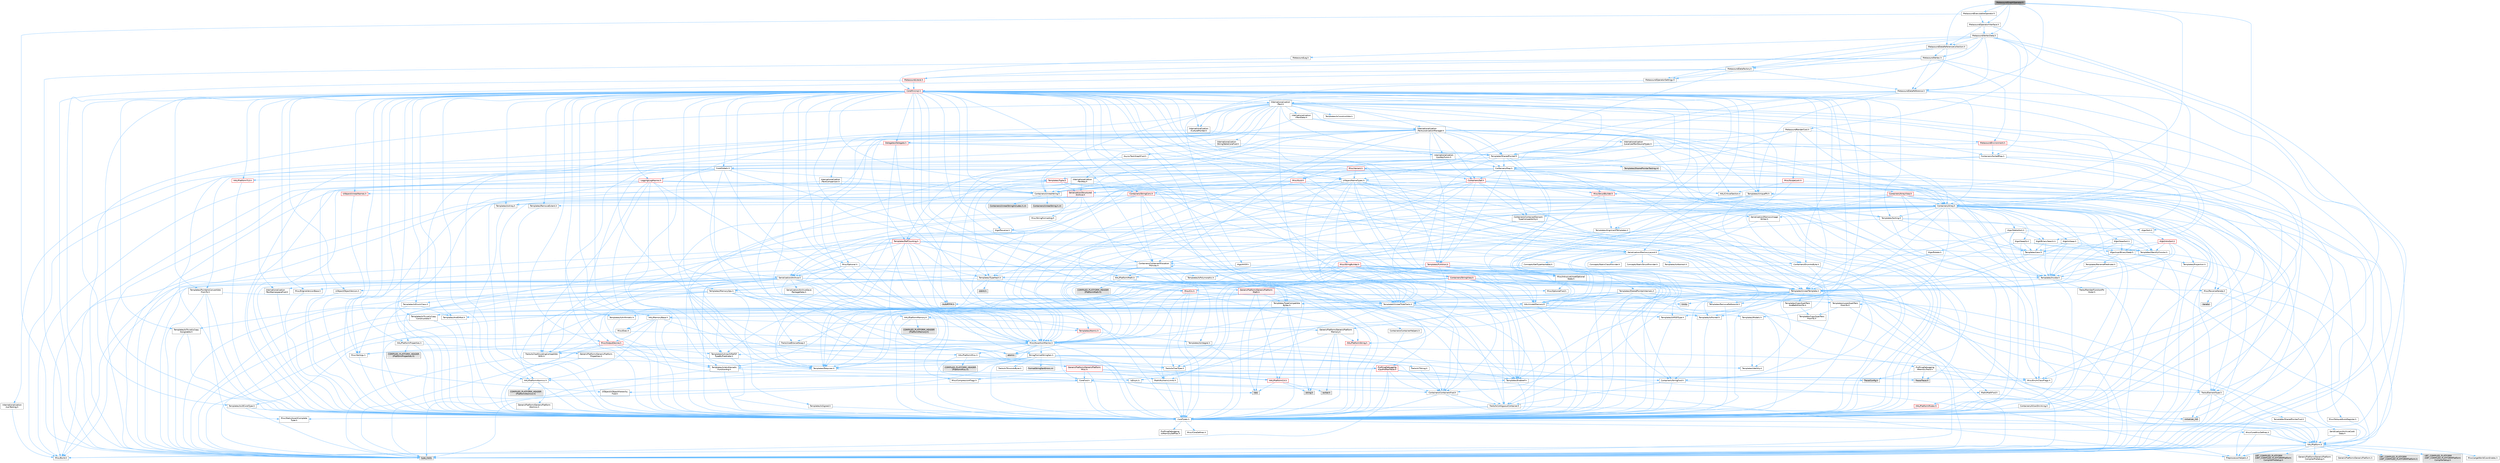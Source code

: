 digraph "MetasoundGraphOperator.h"
{
 // INTERACTIVE_SVG=YES
 // LATEX_PDF_SIZE
  bgcolor="transparent";
  edge [fontname=Helvetica,fontsize=10,labelfontname=Helvetica,labelfontsize=10];
  node [fontname=Helvetica,fontsize=10,shape=box,height=0.2,width=0.4];
  Node1 [id="Node000001",label="MetasoundGraphOperator.h",height=0.2,width=0.4,color="gray40", fillcolor="grey60", style="filled", fontcolor="black",tooltip=" "];
  Node1 -> Node2 [id="edge1_Node000001_Node000002",color="steelblue1",style="solid",tooltip=" "];
  Node2 [id="Node000002",label="Containers/Array.h",height=0.2,width=0.4,color="grey40", fillcolor="white", style="filled",URL="$df/dd0/Array_8h.html",tooltip=" "];
  Node2 -> Node3 [id="edge2_Node000002_Node000003",color="steelblue1",style="solid",tooltip=" "];
  Node3 [id="Node000003",label="CoreTypes.h",height=0.2,width=0.4,color="grey40", fillcolor="white", style="filled",URL="$dc/dec/CoreTypes_8h.html",tooltip=" "];
  Node3 -> Node4 [id="edge3_Node000003_Node000004",color="steelblue1",style="solid",tooltip=" "];
  Node4 [id="Node000004",label="HAL/Platform.h",height=0.2,width=0.4,color="grey40", fillcolor="white", style="filled",URL="$d9/dd0/Platform_8h.html",tooltip=" "];
  Node4 -> Node5 [id="edge4_Node000004_Node000005",color="steelblue1",style="solid",tooltip=" "];
  Node5 [id="Node000005",label="Misc/Build.h",height=0.2,width=0.4,color="grey40", fillcolor="white", style="filled",URL="$d3/dbb/Build_8h.html",tooltip=" "];
  Node4 -> Node6 [id="edge5_Node000004_Node000006",color="steelblue1",style="solid",tooltip=" "];
  Node6 [id="Node000006",label="Misc/LargeWorldCoordinates.h",height=0.2,width=0.4,color="grey40", fillcolor="white", style="filled",URL="$d2/dcb/LargeWorldCoordinates_8h.html",tooltip=" "];
  Node4 -> Node7 [id="edge6_Node000004_Node000007",color="steelblue1",style="solid",tooltip=" "];
  Node7 [id="Node000007",label="type_traits",height=0.2,width=0.4,color="grey60", fillcolor="#E0E0E0", style="filled",tooltip=" "];
  Node4 -> Node8 [id="edge7_Node000004_Node000008",color="steelblue1",style="solid",tooltip=" "];
  Node8 [id="Node000008",label="PreprocessorHelpers.h",height=0.2,width=0.4,color="grey40", fillcolor="white", style="filled",URL="$db/ddb/PreprocessorHelpers_8h.html",tooltip=" "];
  Node4 -> Node9 [id="edge8_Node000004_Node000009",color="steelblue1",style="solid",tooltip=" "];
  Node9 [id="Node000009",label="UBT_COMPILED_PLATFORM\l/UBT_COMPILED_PLATFORMPlatform\lCompilerPreSetup.h",height=0.2,width=0.4,color="grey60", fillcolor="#E0E0E0", style="filled",tooltip=" "];
  Node4 -> Node10 [id="edge9_Node000004_Node000010",color="steelblue1",style="solid",tooltip=" "];
  Node10 [id="Node000010",label="GenericPlatform/GenericPlatform\lCompilerPreSetup.h",height=0.2,width=0.4,color="grey40", fillcolor="white", style="filled",URL="$d9/dc8/GenericPlatformCompilerPreSetup_8h.html",tooltip=" "];
  Node4 -> Node11 [id="edge10_Node000004_Node000011",color="steelblue1",style="solid",tooltip=" "];
  Node11 [id="Node000011",label="GenericPlatform/GenericPlatform.h",height=0.2,width=0.4,color="grey40", fillcolor="white", style="filled",URL="$d6/d84/GenericPlatform_8h.html",tooltip=" "];
  Node4 -> Node12 [id="edge11_Node000004_Node000012",color="steelblue1",style="solid",tooltip=" "];
  Node12 [id="Node000012",label="UBT_COMPILED_PLATFORM\l/UBT_COMPILED_PLATFORMPlatform.h",height=0.2,width=0.4,color="grey60", fillcolor="#E0E0E0", style="filled",tooltip=" "];
  Node4 -> Node13 [id="edge12_Node000004_Node000013",color="steelblue1",style="solid",tooltip=" "];
  Node13 [id="Node000013",label="UBT_COMPILED_PLATFORM\l/UBT_COMPILED_PLATFORMPlatform\lCompilerSetup.h",height=0.2,width=0.4,color="grey60", fillcolor="#E0E0E0", style="filled",tooltip=" "];
  Node3 -> Node14 [id="edge13_Node000003_Node000014",color="steelblue1",style="solid",tooltip=" "];
  Node14 [id="Node000014",label="ProfilingDebugging\l/UMemoryDefines.h",height=0.2,width=0.4,color="grey40", fillcolor="white", style="filled",URL="$d2/da2/UMemoryDefines_8h.html",tooltip=" "];
  Node3 -> Node15 [id="edge14_Node000003_Node000015",color="steelblue1",style="solid",tooltip=" "];
  Node15 [id="Node000015",label="Misc/CoreMiscDefines.h",height=0.2,width=0.4,color="grey40", fillcolor="white", style="filled",URL="$da/d38/CoreMiscDefines_8h.html",tooltip=" "];
  Node15 -> Node4 [id="edge15_Node000015_Node000004",color="steelblue1",style="solid",tooltip=" "];
  Node15 -> Node8 [id="edge16_Node000015_Node000008",color="steelblue1",style="solid",tooltip=" "];
  Node3 -> Node16 [id="edge17_Node000003_Node000016",color="steelblue1",style="solid",tooltip=" "];
  Node16 [id="Node000016",label="Misc/CoreDefines.h",height=0.2,width=0.4,color="grey40", fillcolor="white", style="filled",URL="$d3/dd2/CoreDefines_8h.html",tooltip=" "];
  Node2 -> Node17 [id="edge18_Node000002_Node000017",color="steelblue1",style="solid",tooltip=" "];
  Node17 [id="Node000017",label="Misc/AssertionMacros.h",height=0.2,width=0.4,color="grey40", fillcolor="white", style="filled",URL="$d0/dfa/AssertionMacros_8h.html",tooltip=" "];
  Node17 -> Node3 [id="edge19_Node000017_Node000003",color="steelblue1",style="solid",tooltip=" "];
  Node17 -> Node4 [id="edge20_Node000017_Node000004",color="steelblue1",style="solid",tooltip=" "];
  Node17 -> Node18 [id="edge21_Node000017_Node000018",color="steelblue1",style="solid",tooltip=" "];
  Node18 [id="Node000018",label="HAL/PlatformMisc.h",height=0.2,width=0.4,color="grey40", fillcolor="white", style="filled",URL="$d0/df5/PlatformMisc_8h.html",tooltip=" "];
  Node18 -> Node3 [id="edge22_Node000018_Node000003",color="steelblue1",style="solid",tooltip=" "];
  Node18 -> Node19 [id="edge23_Node000018_Node000019",color="steelblue1",style="solid",tooltip=" "];
  Node19 [id="Node000019",label="GenericPlatform/GenericPlatform\lMisc.h",height=0.2,width=0.4,color="red", fillcolor="#FFF0F0", style="filled",URL="$db/d9a/GenericPlatformMisc_8h.html",tooltip=" "];
  Node19 -> Node20 [id="edge24_Node000019_Node000020",color="steelblue1",style="solid",tooltip=" "];
  Node20 [id="Node000020",label="Containers/StringFwd.h",height=0.2,width=0.4,color="grey40", fillcolor="white", style="filled",URL="$df/d37/StringFwd_8h.html",tooltip=" "];
  Node20 -> Node3 [id="edge25_Node000020_Node000003",color="steelblue1",style="solid",tooltip=" "];
  Node20 -> Node21 [id="edge26_Node000020_Node000021",color="steelblue1",style="solid",tooltip=" "];
  Node21 [id="Node000021",label="Traits/ElementType.h",height=0.2,width=0.4,color="grey40", fillcolor="white", style="filled",URL="$d5/d4f/ElementType_8h.html",tooltip=" "];
  Node21 -> Node4 [id="edge27_Node000021_Node000004",color="steelblue1",style="solid",tooltip=" "];
  Node21 -> Node22 [id="edge28_Node000021_Node000022",color="steelblue1",style="solid",tooltip=" "];
  Node22 [id="Node000022",label="initializer_list",height=0.2,width=0.4,color="grey60", fillcolor="#E0E0E0", style="filled",tooltip=" "];
  Node21 -> Node7 [id="edge29_Node000021_Node000007",color="steelblue1",style="solid",tooltip=" "];
  Node20 -> Node23 [id="edge30_Node000020_Node000023",color="steelblue1",style="solid",tooltip=" "];
  Node23 [id="Node000023",label="Traits/IsContiguousContainer.h",height=0.2,width=0.4,color="grey40", fillcolor="white", style="filled",URL="$d5/d3c/IsContiguousContainer_8h.html",tooltip=" "];
  Node23 -> Node3 [id="edge31_Node000023_Node000003",color="steelblue1",style="solid",tooltip=" "];
  Node23 -> Node24 [id="edge32_Node000023_Node000024",color="steelblue1",style="solid",tooltip=" "];
  Node24 [id="Node000024",label="Misc/StaticAssertComplete\lType.h",height=0.2,width=0.4,color="grey40", fillcolor="white", style="filled",URL="$d5/d4e/StaticAssertCompleteType_8h.html",tooltip=" "];
  Node23 -> Node22 [id="edge33_Node000023_Node000022",color="steelblue1",style="solid",tooltip=" "];
  Node19 -> Node25 [id="edge34_Node000019_Node000025",color="steelblue1",style="solid",tooltip=" "];
  Node25 [id="Node000025",label="CoreFwd.h",height=0.2,width=0.4,color="grey40", fillcolor="white", style="filled",URL="$d1/d1e/CoreFwd_8h.html",tooltip=" "];
  Node25 -> Node3 [id="edge35_Node000025_Node000003",color="steelblue1",style="solid",tooltip=" "];
  Node25 -> Node26 [id="edge36_Node000025_Node000026",color="steelblue1",style="solid",tooltip=" "];
  Node26 [id="Node000026",label="Containers/ContainersFwd.h",height=0.2,width=0.4,color="grey40", fillcolor="white", style="filled",URL="$d4/d0a/ContainersFwd_8h.html",tooltip=" "];
  Node26 -> Node4 [id="edge37_Node000026_Node000004",color="steelblue1",style="solid",tooltip=" "];
  Node26 -> Node3 [id="edge38_Node000026_Node000003",color="steelblue1",style="solid",tooltip=" "];
  Node26 -> Node23 [id="edge39_Node000026_Node000023",color="steelblue1",style="solid",tooltip=" "];
  Node25 -> Node27 [id="edge40_Node000025_Node000027",color="steelblue1",style="solid",tooltip=" "];
  Node27 [id="Node000027",label="Math/MathFwd.h",height=0.2,width=0.4,color="grey40", fillcolor="white", style="filled",URL="$d2/d10/MathFwd_8h.html",tooltip=" "];
  Node27 -> Node4 [id="edge41_Node000027_Node000004",color="steelblue1",style="solid",tooltip=" "];
  Node25 -> Node28 [id="edge42_Node000025_Node000028",color="steelblue1",style="solid",tooltip=" "];
  Node28 [id="Node000028",label="UObject/UObjectHierarchy\lFwd.h",height=0.2,width=0.4,color="grey40", fillcolor="white", style="filled",URL="$d3/d13/UObjectHierarchyFwd_8h.html",tooltip=" "];
  Node19 -> Node3 [id="edge43_Node000019_Node000003",color="steelblue1",style="solid",tooltip=" "];
  Node19 -> Node30 [id="edge44_Node000019_Node000030",color="steelblue1",style="solid",tooltip=" "];
  Node30 [id="Node000030",label="HAL/PlatformCrt.h",height=0.2,width=0.4,color="red", fillcolor="#FFF0F0", style="filled",URL="$d8/d75/PlatformCrt_8h.html",tooltip=" "];
  Node30 -> Node31 [id="edge45_Node000030_Node000031",color="steelblue1",style="solid",tooltip=" "];
  Node31 [id="Node000031",label="new",height=0.2,width=0.4,color="grey60", fillcolor="#E0E0E0", style="filled",tooltip=" "];
  Node30 -> Node32 [id="edge46_Node000030_Node000032",color="steelblue1",style="solid",tooltip=" "];
  Node32 [id="Node000032",label="wchar.h",height=0.2,width=0.4,color="grey60", fillcolor="#E0E0E0", style="filled",tooltip=" "];
  Node30 -> Node39 [id="edge47_Node000030_Node000039",color="steelblue1",style="solid",tooltip=" "];
  Node39 [id="Node000039",label="string.h",height=0.2,width=0.4,color="grey60", fillcolor="#E0E0E0", style="filled",tooltip=" "];
  Node19 -> Node40 [id="edge48_Node000019_Node000040",color="steelblue1",style="solid",tooltip=" "];
  Node40 [id="Node000040",label="Math/NumericLimits.h",height=0.2,width=0.4,color="grey40", fillcolor="white", style="filled",URL="$df/d1b/NumericLimits_8h.html",tooltip=" "];
  Node40 -> Node3 [id="edge49_Node000040_Node000003",color="steelblue1",style="solid",tooltip=" "];
  Node19 -> Node41 [id="edge50_Node000019_Node000041",color="steelblue1",style="solid",tooltip=" "];
  Node41 [id="Node000041",label="Misc/CompressionFlags.h",height=0.2,width=0.4,color="grey40", fillcolor="white", style="filled",URL="$d9/d76/CompressionFlags_8h.html",tooltip=" "];
  Node19 -> Node42 [id="edge51_Node000019_Node000042",color="steelblue1",style="solid",tooltip=" "];
  Node42 [id="Node000042",label="Misc/EnumClassFlags.h",height=0.2,width=0.4,color="grey40", fillcolor="white", style="filled",URL="$d8/de7/EnumClassFlags_8h.html",tooltip=" "];
  Node18 -> Node45 [id="edge52_Node000018_Node000045",color="steelblue1",style="solid",tooltip=" "];
  Node45 [id="Node000045",label="COMPILED_PLATFORM_HEADER\l(PlatformMisc.h)",height=0.2,width=0.4,color="grey60", fillcolor="#E0E0E0", style="filled",tooltip=" "];
  Node18 -> Node46 [id="edge53_Node000018_Node000046",color="steelblue1",style="solid",tooltip=" "];
  Node46 [id="Node000046",label="ProfilingDebugging\l/CpuProfilerTrace.h",height=0.2,width=0.4,color="red", fillcolor="#FFF0F0", style="filled",URL="$da/dcb/CpuProfilerTrace_8h.html",tooltip=" "];
  Node46 -> Node3 [id="edge54_Node000046_Node000003",color="steelblue1",style="solid",tooltip=" "];
  Node46 -> Node26 [id="edge55_Node000046_Node000026",color="steelblue1",style="solid",tooltip=" "];
  Node46 -> Node47 [id="edge56_Node000046_Node000047",color="steelblue1",style="solid",tooltip=" "];
  Node47 [id="Node000047",label="HAL/PlatformAtomics.h",height=0.2,width=0.4,color="grey40", fillcolor="white", style="filled",URL="$d3/d36/PlatformAtomics_8h.html",tooltip=" "];
  Node47 -> Node3 [id="edge57_Node000047_Node000003",color="steelblue1",style="solid",tooltip=" "];
  Node47 -> Node48 [id="edge58_Node000047_Node000048",color="steelblue1",style="solid",tooltip=" "];
  Node48 [id="Node000048",label="GenericPlatform/GenericPlatform\lAtomics.h",height=0.2,width=0.4,color="grey40", fillcolor="white", style="filled",URL="$da/d72/GenericPlatformAtomics_8h.html",tooltip=" "];
  Node48 -> Node3 [id="edge59_Node000048_Node000003",color="steelblue1",style="solid",tooltip=" "];
  Node47 -> Node49 [id="edge60_Node000047_Node000049",color="steelblue1",style="solid",tooltip=" "];
  Node49 [id="Node000049",label="COMPILED_PLATFORM_HEADER\l(PlatformAtomics.h)",height=0.2,width=0.4,color="grey60", fillcolor="#E0E0E0", style="filled",tooltip=" "];
  Node46 -> Node8 [id="edge61_Node000046_Node000008",color="steelblue1",style="solid",tooltip=" "];
  Node46 -> Node5 [id="edge62_Node000046_Node000005",color="steelblue1",style="solid",tooltip=" "];
  Node46 -> Node50 [id="edge63_Node000046_Node000050",color="steelblue1",style="solid",tooltip=" "];
  Node50 [id="Node000050",label="Trace/Config.h",height=0.2,width=0.4,color="grey60", fillcolor="#E0E0E0", style="filled",tooltip=" "];
  Node46 -> Node53 [id="edge64_Node000046_Node000053",color="steelblue1",style="solid",tooltip=" "];
  Node53 [id="Node000053",label="Trace/Trace.h",height=0.2,width=0.4,color="grey60", fillcolor="#E0E0E0", style="filled",tooltip=" "];
  Node17 -> Node8 [id="edge65_Node000017_Node000008",color="steelblue1",style="solid",tooltip=" "];
  Node17 -> Node54 [id="edge66_Node000017_Node000054",color="steelblue1",style="solid",tooltip=" "];
  Node54 [id="Node000054",label="Templates/EnableIf.h",height=0.2,width=0.4,color="grey40", fillcolor="white", style="filled",URL="$d7/d60/EnableIf_8h.html",tooltip=" "];
  Node54 -> Node3 [id="edge67_Node000054_Node000003",color="steelblue1",style="solid",tooltip=" "];
  Node17 -> Node55 [id="edge68_Node000017_Node000055",color="steelblue1",style="solid",tooltip=" "];
  Node55 [id="Node000055",label="Templates/IsArrayOrRefOf\lTypeByPredicate.h",height=0.2,width=0.4,color="grey40", fillcolor="white", style="filled",URL="$d6/da1/IsArrayOrRefOfTypeByPredicate_8h.html",tooltip=" "];
  Node55 -> Node3 [id="edge69_Node000055_Node000003",color="steelblue1",style="solid",tooltip=" "];
  Node17 -> Node56 [id="edge70_Node000017_Node000056",color="steelblue1",style="solid",tooltip=" "];
  Node56 [id="Node000056",label="Templates/IsValidVariadic\lFunctionArg.h",height=0.2,width=0.4,color="grey40", fillcolor="white", style="filled",URL="$d0/dc8/IsValidVariadicFunctionArg_8h.html",tooltip=" "];
  Node56 -> Node3 [id="edge71_Node000056_Node000003",color="steelblue1",style="solid",tooltip=" "];
  Node56 -> Node57 [id="edge72_Node000056_Node000057",color="steelblue1",style="solid",tooltip=" "];
  Node57 [id="Node000057",label="IsEnum.h",height=0.2,width=0.4,color="grey40", fillcolor="white", style="filled",URL="$d4/de5/IsEnum_8h.html",tooltip=" "];
  Node56 -> Node7 [id="edge73_Node000056_Node000007",color="steelblue1",style="solid",tooltip=" "];
  Node17 -> Node58 [id="edge74_Node000017_Node000058",color="steelblue1",style="solid",tooltip=" "];
  Node58 [id="Node000058",label="Traits/IsCharEncodingCompatible\lWith.h",height=0.2,width=0.4,color="grey40", fillcolor="white", style="filled",URL="$df/dd1/IsCharEncodingCompatibleWith_8h.html",tooltip=" "];
  Node58 -> Node7 [id="edge75_Node000058_Node000007",color="steelblue1",style="solid",tooltip=" "];
  Node58 -> Node59 [id="edge76_Node000058_Node000059",color="steelblue1",style="solid",tooltip=" "];
  Node59 [id="Node000059",label="Traits/IsCharType.h",height=0.2,width=0.4,color="grey40", fillcolor="white", style="filled",URL="$db/d51/IsCharType_8h.html",tooltip=" "];
  Node59 -> Node3 [id="edge77_Node000059_Node000003",color="steelblue1",style="solid",tooltip=" "];
  Node17 -> Node60 [id="edge78_Node000017_Node000060",color="steelblue1",style="solid",tooltip=" "];
  Node60 [id="Node000060",label="Misc/VarArgs.h",height=0.2,width=0.4,color="grey40", fillcolor="white", style="filled",URL="$d5/d6f/VarArgs_8h.html",tooltip=" "];
  Node60 -> Node3 [id="edge79_Node000060_Node000003",color="steelblue1",style="solid",tooltip=" "];
  Node17 -> Node61 [id="edge80_Node000017_Node000061",color="steelblue1",style="solid",tooltip=" "];
  Node61 [id="Node000061",label="String/FormatStringSan.h",height=0.2,width=0.4,color="grey40", fillcolor="white", style="filled",URL="$d3/d8b/FormatStringSan_8h.html",tooltip=" "];
  Node61 -> Node7 [id="edge81_Node000061_Node000007",color="steelblue1",style="solid",tooltip=" "];
  Node61 -> Node3 [id="edge82_Node000061_Node000003",color="steelblue1",style="solid",tooltip=" "];
  Node61 -> Node62 [id="edge83_Node000061_Node000062",color="steelblue1",style="solid",tooltip=" "];
  Node62 [id="Node000062",label="Templates/Requires.h",height=0.2,width=0.4,color="grey40", fillcolor="white", style="filled",URL="$dc/d96/Requires_8h.html",tooltip=" "];
  Node62 -> Node54 [id="edge84_Node000062_Node000054",color="steelblue1",style="solid",tooltip=" "];
  Node62 -> Node7 [id="edge85_Node000062_Node000007",color="steelblue1",style="solid",tooltip=" "];
  Node61 -> Node63 [id="edge86_Node000061_Node000063",color="steelblue1",style="solid",tooltip=" "];
  Node63 [id="Node000063",label="Templates/Identity.h",height=0.2,width=0.4,color="grey40", fillcolor="white", style="filled",URL="$d0/dd5/Identity_8h.html",tooltip=" "];
  Node61 -> Node56 [id="edge87_Node000061_Node000056",color="steelblue1",style="solid",tooltip=" "];
  Node61 -> Node59 [id="edge88_Node000061_Node000059",color="steelblue1",style="solid",tooltip=" "];
  Node61 -> Node64 [id="edge89_Node000061_Node000064",color="steelblue1",style="solid",tooltip=" "];
  Node64 [id="Node000064",label="Traits/IsTEnumAsByte.h",height=0.2,width=0.4,color="grey40", fillcolor="white", style="filled",URL="$d1/de6/IsTEnumAsByte_8h.html",tooltip=" "];
  Node61 -> Node65 [id="edge90_Node000061_Node000065",color="steelblue1",style="solid",tooltip=" "];
  Node65 [id="Node000065",label="Traits/IsTString.h",height=0.2,width=0.4,color="grey40", fillcolor="white", style="filled",URL="$d0/df8/IsTString_8h.html",tooltip=" "];
  Node65 -> Node26 [id="edge91_Node000065_Node000026",color="steelblue1",style="solid",tooltip=" "];
  Node61 -> Node26 [id="edge92_Node000061_Node000026",color="steelblue1",style="solid",tooltip=" "];
  Node61 -> Node66 [id="edge93_Node000061_Node000066",color="steelblue1",style="solid",tooltip=" "];
  Node66 [id="Node000066",label="FormatStringSanErrors.inl",height=0.2,width=0.4,color="grey60", fillcolor="#E0E0E0", style="filled",tooltip=" "];
  Node17 -> Node67 [id="edge94_Node000017_Node000067",color="steelblue1",style="solid",tooltip=" "];
  Node67 [id="Node000067",label="atomic",height=0.2,width=0.4,color="grey60", fillcolor="#E0E0E0", style="filled",tooltip=" "];
  Node2 -> Node68 [id="edge95_Node000002_Node000068",color="steelblue1",style="solid",tooltip=" "];
  Node68 [id="Node000068",label="Misc/IntrusiveUnsetOptional\lState.h",height=0.2,width=0.4,color="grey40", fillcolor="white", style="filled",URL="$d2/d0a/IntrusiveUnsetOptionalState_8h.html",tooltip=" "];
  Node68 -> Node69 [id="edge96_Node000068_Node000069",color="steelblue1",style="solid",tooltip=" "];
  Node69 [id="Node000069",label="Misc/OptionalFwd.h",height=0.2,width=0.4,color="grey40", fillcolor="white", style="filled",URL="$dc/d50/OptionalFwd_8h.html",tooltip=" "];
  Node2 -> Node70 [id="edge97_Node000002_Node000070",color="steelblue1",style="solid",tooltip=" "];
  Node70 [id="Node000070",label="Misc/ReverseIterate.h",height=0.2,width=0.4,color="grey40", fillcolor="white", style="filled",URL="$db/de3/ReverseIterate_8h.html",tooltip=" "];
  Node70 -> Node4 [id="edge98_Node000070_Node000004",color="steelblue1",style="solid",tooltip=" "];
  Node70 -> Node71 [id="edge99_Node000070_Node000071",color="steelblue1",style="solid",tooltip=" "];
  Node71 [id="Node000071",label="iterator",height=0.2,width=0.4,color="grey60", fillcolor="#E0E0E0", style="filled",tooltip=" "];
  Node2 -> Node72 [id="edge100_Node000002_Node000072",color="steelblue1",style="solid",tooltip=" "];
  Node72 [id="Node000072",label="HAL/UnrealMemory.h",height=0.2,width=0.4,color="grey40", fillcolor="white", style="filled",URL="$d9/d96/UnrealMemory_8h.html",tooltip=" "];
  Node72 -> Node3 [id="edge101_Node000072_Node000003",color="steelblue1",style="solid",tooltip=" "];
  Node72 -> Node73 [id="edge102_Node000072_Node000073",color="steelblue1",style="solid",tooltip=" "];
  Node73 [id="Node000073",label="GenericPlatform/GenericPlatform\lMemory.h",height=0.2,width=0.4,color="grey40", fillcolor="white", style="filled",URL="$dd/d22/GenericPlatformMemory_8h.html",tooltip=" "];
  Node73 -> Node25 [id="edge103_Node000073_Node000025",color="steelblue1",style="solid",tooltip=" "];
  Node73 -> Node3 [id="edge104_Node000073_Node000003",color="steelblue1",style="solid",tooltip=" "];
  Node73 -> Node74 [id="edge105_Node000073_Node000074",color="steelblue1",style="solid",tooltip=" "];
  Node74 [id="Node000074",label="HAL/PlatformString.h",height=0.2,width=0.4,color="red", fillcolor="#FFF0F0", style="filled",URL="$db/db5/PlatformString_8h.html",tooltip=" "];
  Node74 -> Node3 [id="edge106_Node000074_Node000003",color="steelblue1",style="solid",tooltip=" "];
  Node73 -> Node39 [id="edge107_Node000073_Node000039",color="steelblue1",style="solid",tooltip=" "];
  Node73 -> Node32 [id="edge108_Node000073_Node000032",color="steelblue1",style="solid",tooltip=" "];
  Node72 -> Node76 [id="edge109_Node000072_Node000076",color="steelblue1",style="solid",tooltip=" "];
  Node76 [id="Node000076",label="HAL/MemoryBase.h",height=0.2,width=0.4,color="grey40", fillcolor="white", style="filled",URL="$d6/d9f/MemoryBase_8h.html",tooltip=" "];
  Node76 -> Node3 [id="edge110_Node000076_Node000003",color="steelblue1",style="solid",tooltip=" "];
  Node76 -> Node47 [id="edge111_Node000076_Node000047",color="steelblue1",style="solid",tooltip=" "];
  Node76 -> Node30 [id="edge112_Node000076_Node000030",color="steelblue1",style="solid",tooltip=" "];
  Node76 -> Node77 [id="edge113_Node000076_Node000077",color="steelblue1",style="solid",tooltip=" "];
  Node77 [id="Node000077",label="Misc/Exec.h",height=0.2,width=0.4,color="grey40", fillcolor="white", style="filled",URL="$de/ddb/Exec_8h.html",tooltip=" "];
  Node77 -> Node3 [id="edge114_Node000077_Node000003",color="steelblue1",style="solid",tooltip=" "];
  Node77 -> Node17 [id="edge115_Node000077_Node000017",color="steelblue1",style="solid",tooltip=" "];
  Node76 -> Node78 [id="edge116_Node000076_Node000078",color="steelblue1",style="solid",tooltip=" "];
  Node78 [id="Node000078",label="Misc/OutputDevice.h",height=0.2,width=0.4,color="red", fillcolor="#FFF0F0", style="filled",URL="$d7/d32/OutputDevice_8h.html",tooltip=" "];
  Node78 -> Node25 [id="edge117_Node000078_Node000025",color="steelblue1",style="solid",tooltip=" "];
  Node78 -> Node3 [id="edge118_Node000078_Node000003",color="steelblue1",style="solid",tooltip=" "];
  Node78 -> Node60 [id="edge119_Node000078_Node000060",color="steelblue1",style="solid",tooltip=" "];
  Node78 -> Node55 [id="edge120_Node000078_Node000055",color="steelblue1",style="solid",tooltip=" "];
  Node78 -> Node56 [id="edge121_Node000078_Node000056",color="steelblue1",style="solid",tooltip=" "];
  Node78 -> Node58 [id="edge122_Node000078_Node000058",color="steelblue1",style="solid",tooltip=" "];
  Node76 -> Node80 [id="edge123_Node000076_Node000080",color="steelblue1",style="solid",tooltip=" "];
  Node80 [id="Node000080",label="Templates/Atomic.h",height=0.2,width=0.4,color="red", fillcolor="#FFF0F0", style="filled",URL="$d3/d91/Atomic_8h.html",tooltip=" "];
  Node80 -> Node83 [id="edge124_Node000080_Node000083",color="steelblue1",style="solid",tooltip=" "];
  Node83 [id="Node000083",label="Templates/IsIntegral.h",height=0.2,width=0.4,color="grey40", fillcolor="white", style="filled",URL="$da/d64/IsIntegral_8h.html",tooltip=" "];
  Node83 -> Node3 [id="edge125_Node000083_Node000003",color="steelblue1",style="solid",tooltip=" "];
  Node80 -> Node67 [id="edge126_Node000080_Node000067",color="steelblue1",style="solid",tooltip=" "];
  Node72 -> Node89 [id="edge127_Node000072_Node000089",color="steelblue1",style="solid",tooltip=" "];
  Node89 [id="Node000089",label="HAL/PlatformMemory.h",height=0.2,width=0.4,color="grey40", fillcolor="white", style="filled",URL="$de/d68/PlatformMemory_8h.html",tooltip=" "];
  Node89 -> Node3 [id="edge128_Node000089_Node000003",color="steelblue1",style="solid",tooltip=" "];
  Node89 -> Node73 [id="edge129_Node000089_Node000073",color="steelblue1",style="solid",tooltip=" "];
  Node89 -> Node90 [id="edge130_Node000089_Node000090",color="steelblue1",style="solid",tooltip=" "];
  Node90 [id="Node000090",label="COMPILED_PLATFORM_HEADER\l(PlatformMemory.h)",height=0.2,width=0.4,color="grey60", fillcolor="#E0E0E0", style="filled",tooltip=" "];
  Node72 -> Node91 [id="edge131_Node000072_Node000091",color="steelblue1",style="solid",tooltip=" "];
  Node91 [id="Node000091",label="ProfilingDebugging\l/MemoryTrace.h",height=0.2,width=0.4,color="grey40", fillcolor="white", style="filled",URL="$da/dd7/MemoryTrace_8h.html",tooltip=" "];
  Node91 -> Node4 [id="edge132_Node000091_Node000004",color="steelblue1",style="solid",tooltip=" "];
  Node91 -> Node42 [id="edge133_Node000091_Node000042",color="steelblue1",style="solid",tooltip=" "];
  Node91 -> Node50 [id="edge134_Node000091_Node000050",color="steelblue1",style="solid",tooltip=" "];
  Node91 -> Node53 [id="edge135_Node000091_Node000053",color="steelblue1",style="solid",tooltip=" "];
  Node72 -> Node92 [id="edge136_Node000072_Node000092",color="steelblue1",style="solid",tooltip=" "];
  Node92 [id="Node000092",label="Templates/IsPointer.h",height=0.2,width=0.4,color="grey40", fillcolor="white", style="filled",URL="$d7/d05/IsPointer_8h.html",tooltip=" "];
  Node92 -> Node3 [id="edge137_Node000092_Node000003",color="steelblue1",style="solid",tooltip=" "];
  Node2 -> Node93 [id="edge138_Node000002_Node000093",color="steelblue1",style="solid",tooltip=" "];
  Node93 [id="Node000093",label="Templates/UnrealTypeTraits.h",height=0.2,width=0.4,color="grey40", fillcolor="white", style="filled",URL="$d2/d2d/UnrealTypeTraits_8h.html",tooltip=" "];
  Node93 -> Node3 [id="edge139_Node000093_Node000003",color="steelblue1",style="solid",tooltip=" "];
  Node93 -> Node92 [id="edge140_Node000093_Node000092",color="steelblue1",style="solid",tooltip=" "];
  Node93 -> Node17 [id="edge141_Node000093_Node000017",color="steelblue1",style="solid",tooltip=" "];
  Node93 -> Node85 [id="edge142_Node000093_Node000085",color="steelblue1",style="solid",tooltip=" "];
  Node85 [id="Node000085",label="Templates/AndOrNot.h",height=0.2,width=0.4,color="grey40", fillcolor="white", style="filled",URL="$db/d0a/AndOrNot_8h.html",tooltip=" "];
  Node85 -> Node3 [id="edge143_Node000085_Node000003",color="steelblue1",style="solid",tooltip=" "];
  Node93 -> Node54 [id="edge144_Node000093_Node000054",color="steelblue1",style="solid",tooltip=" "];
  Node93 -> Node94 [id="edge145_Node000093_Node000094",color="steelblue1",style="solid",tooltip=" "];
  Node94 [id="Node000094",label="Templates/IsArithmetic.h",height=0.2,width=0.4,color="grey40", fillcolor="white", style="filled",URL="$d2/d5d/IsArithmetic_8h.html",tooltip=" "];
  Node94 -> Node3 [id="edge146_Node000094_Node000003",color="steelblue1",style="solid",tooltip=" "];
  Node93 -> Node57 [id="edge147_Node000093_Node000057",color="steelblue1",style="solid",tooltip=" "];
  Node93 -> Node95 [id="edge148_Node000093_Node000095",color="steelblue1",style="solid",tooltip=" "];
  Node95 [id="Node000095",label="Templates/Models.h",height=0.2,width=0.4,color="grey40", fillcolor="white", style="filled",URL="$d3/d0c/Models_8h.html",tooltip=" "];
  Node95 -> Node63 [id="edge149_Node000095_Node000063",color="steelblue1",style="solid",tooltip=" "];
  Node93 -> Node96 [id="edge150_Node000093_Node000096",color="steelblue1",style="solid",tooltip=" "];
  Node96 [id="Node000096",label="Templates/IsPODType.h",height=0.2,width=0.4,color="grey40", fillcolor="white", style="filled",URL="$d7/db1/IsPODType_8h.html",tooltip=" "];
  Node96 -> Node3 [id="edge151_Node000096_Node000003",color="steelblue1",style="solid",tooltip=" "];
  Node93 -> Node97 [id="edge152_Node000093_Node000097",color="steelblue1",style="solid",tooltip=" "];
  Node97 [id="Node000097",label="Templates/IsUECoreType.h",height=0.2,width=0.4,color="grey40", fillcolor="white", style="filled",URL="$d1/db8/IsUECoreType_8h.html",tooltip=" "];
  Node97 -> Node3 [id="edge153_Node000097_Node000003",color="steelblue1",style="solid",tooltip=" "];
  Node97 -> Node7 [id="edge154_Node000097_Node000007",color="steelblue1",style="solid",tooltip=" "];
  Node93 -> Node86 [id="edge155_Node000093_Node000086",color="steelblue1",style="solid",tooltip=" "];
  Node86 [id="Node000086",label="Templates/IsTriviallyCopy\lConstructible.h",height=0.2,width=0.4,color="grey40", fillcolor="white", style="filled",URL="$d3/d78/IsTriviallyCopyConstructible_8h.html",tooltip=" "];
  Node86 -> Node3 [id="edge156_Node000086_Node000003",color="steelblue1",style="solid",tooltip=" "];
  Node86 -> Node7 [id="edge157_Node000086_Node000007",color="steelblue1",style="solid",tooltip=" "];
  Node2 -> Node98 [id="edge158_Node000002_Node000098",color="steelblue1",style="solid",tooltip=" "];
  Node98 [id="Node000098",label="Templates/UnrealTemplate.h",height=0.2,width=0.4,color="grey40", fillcolor="white", style="filled",URL="$d4/d24/UnrealTemplate_8h.html",tooltip=" "];
  Node98 -> Node3 [id="edge159_Node000098_Node000003",color="steelblue1",style="solid",tooltip=" "];
  Node98 -> Node92 [id="edge160_Node000098_Node000092",color="steelblue1",style="solid",tooltip=" "];
  Node98 -> Node72 [id="edge161_Node000098_Node000072",color="steelblue1",style="solid",tooltip=" "];
  Node98 -> Node99 [id="edge162_Node000098_Node000099",color="steelblue1",style="solid",tooltip=" "];
  Node99 [id="Node000099",label="Templates/CopyQualifiers\lAndRefsFromTo.h",height=0.2,width=0.4,color="grey40", fillcolor="white", style="filled",URL="$d3/db3/CopyQualifiersAndRefsFromTo_8h.html",tooltip=" "];
  Node99 -> Node100 [id="edge163_Node000099_Node000100",color="steelblue1",style="solid",tooltip=" "];
  Node100 [id="Node000100",label="Templates/CopyQualifiers\lFromTo.h",height=0.2,width=0.4,color="grey40", fillcolor="white", style="filled",URL="$d5/db4/CopyQualifiersFromTo_8h.html",tooltip=" "];
  Node98 -> Node93 [id="edge164_Node000098_Node000093",color="steelblue1",style="solid",tooltip=" "];
  Node98 -> Node101 [id="edge165_Node000098_Node000101",color="steelblue1",style="solid",tooltip=" "];
  Node101 [id="Node000101",label="Templates/RemoveReference.h",height=0.2,width=0.4,color="grey40", fillcolor="white", style="filled",URL="$da/dbe/RemoveReference_8h.html",tooltip=" "];
  Node101 -> Node3 [id="edge166_Node000101_Node000003",color="steelblue1",style="solid",tooltip=" "];
  Node98 -> Node62 [id="edge167_Node000098_Node000062",color="steelblue1",style="solid",tooltip=" "];
  Node98 -> Node102 [id="edge168_Node000098_Node000102",color="steelblue1",style="solid",tooltip=" "];
  Node102 [id="Node000102",label="Templates/TypeCompatible\lBytes.h",height=0.2,width=0.4,color="grey40", fillcolor="white", style="filled",URL="$df/d0a/TypeCompatibleBytes_8h.html",tooltip=" "];
  Node102 -> Node3 [id="edge169_Node000102_Node000003",color="steelblue1",style="solid",tooltip=" "];
  Node102 -> Node39 [id="edge170_Node000102_Node000039",color="steelblue1",style="solid",tooltip=" "];
  Node102 -> Node31 [id="edge171_Node000102_Node000031",color="steelblue1",style="solid",tooltip=" "];
  Node102 -> Node7 [id="edge172_Node000102_Node000007",color="steelblue1",style="solid",tooltip=" "];
  Node98 -> Node63 [id="edge173_Node000098_Node000063",color="steelblue1",style="solid",tooltip=" "];
  Node98 -> Node23 [id="edge174_Node000098_Node000023",color="steelblue1",style="solid",tooltip=" "];
  Node98 -> Node103 [id="edge175_Node000098_Node000103",color="steelblue1",style="solid",tooltip=" "];
  Node103 [id="Node000103",label="Traits/UseBitwiseSwap.h",height=0.2,width=0.4,color="grey40", fillcolor="white", style="filled",URL="$db/df3/UseBitwiseSwap_8h.html",tooltip=" "];
  Node103 -> Node3 [id="edge176_Node000103_Node000003",color="steelblue1",style="solid",tooltip=" "];
  Node103 -> Node7 [id="edge177_Node000103_Node000007",color="steelblue1",style="solid",tooltip=" "];
  Node98 -> Node7 [id="edge178_Node000098_Node000007",color="steelblue1",style="solid",tooltip=" "];
  Node2 -> Node104 [id="edge179_Node000002_Node000104",color="steelblue1",style="solid",tooltip=" "];
  Node104 [id="Node000104",label="Containers/AllowShrinking.h",height=0.2,width=0.4,color="grey40", fillcolor="white", style="filled",URL="$d7/d1a/AllowShrinking_8h.html",tooltip=" "];
  Node104 -> Node3 [id="edge180_Node000104_Node000003",color="steelblue1",style="solid",tooltip=" "];
  Node2 -> Node105 [id="edge181_Node000002_Node000105",color="steelblue1",style="solid",tooltip=" "];
  Node105 [id="Node000105",label="Containers/ContainerAllocation\lPolicies.h",height=0.2,width=0.4,color="grey40", fillcolor="white", style="filled",URL="$d7/dff/ContainerAllocationPolicies_8h.html",tooltip=" "];
  Node105 -> Node3 [id="edge182_Node000105_Node000003",color="steelblue1",style="solid",tooltip=" "];
  Node105 -> Node106 [id="edge183_Node000105_Node000106",color="steelblue1",style="solid",tooltip=" "];
  Node106 [id="Node000106",label="Containers/ContainerHelpers.h",height=0.2,width=0.4,color="grey40", fillcolor="white", style="filled",URL="$d7/d33/ContainerHelpers_8h.html",tooltip=" "];
  Node106 -> Node3 [id="edge184_Node000106_Node000003",color="steelblue1",style="solid",tooltip=" "];
  Node105 -> Node105 [id="edge185_Node000105_Node000105",color="steelblue1",style="solid",tooltip=" "];
  Node105 -> Node107 [id="edge186_Node000105_Node000107",color="steelblue1",style="solid",tooltip=" "];
  Node107 [id="Node000107",label="HAL/PlatformMath.h",height=0.2,width=0.4,color="grey40", fillcolor="white", style="filled",URL="$dc/d53/PlatformMath_8h.html",tooltip=" "];
  Node107 -> Node3 [id="edge187_Node000107_Node000003",color="steelblue1",style="solid",tooltip=" "];
  Node107 -> Node108 [id="edge188_Node000107_Node000108",color="steelblue1",style="solid",tooltip=" "];
  Node108 [id="Node000108",label="GenericPlatform/GenericPlatform\lMath.h",height=0.2,width=0.4,color="red", fillcolor="#FFF0F0", style="filled",URL="$d5/d79/GenericPlatformMath_8h.html",tooltip=" "];
  Node108 -> Node3 [id="edge189_Node000108_Node000003",color="steelblue1",style="solid",tooltip=" "];
  Node108 -> Node26 [id="edge190_Node000108_Node000026",color="steelblue1",style="solid",tooltip=" "];
  Node108 -> Node30 [id="edge191_Node000108_Node000030",color="steelblue1",style="solid",tooltip=" "];
  Node108 -> Node85 [id="edge192_Node000108_Node000085",color="steelblue1",style="solid",tooltip=" "];
  Node108 -> Node93 [id="edge193_Node000108_Node000093",color="steelblue1",style="solid",tooltip=" "];
  Node108 -> Node62 [id="edge194_Node000108_Node000062",color="steelblue1",style="solid",tooltip=" "];
  Node108 -> Node102 [id="edge195_Node000108_Node000102",color="steelblue1",style="solid",tooltip=" "];
  Node108 -> Node113 [id="edge196_Node000108_Node000113",color="steelblue1",style="solid",tooltip=" "];
  Node113 [id="Node000113",label="limits",height=0.2,width=0.4,color="grey60", fillcolor="#E0E0E0", style="filled",tooltip=" "];
  Node108 -> Node7 [id="edge197_Node000108_Node000007",color="steelblue1",style="solid",tooltip=" "];
  Node107 -> Node114 [id="edge198_Node000107_Node000114",color="steelblue1",style="solid",tooltip=" "];
  Node114 [id="Node000114",label="COMPILED_PLATFORM_HEADER\l(PlatformMath.h)",height=0.2,width=0.4,color="grey60", fillcolor="#E0E0E0", style="filled",tooltip=" "];
  Node105 -> Node72 [id="edge199_Node000105_Node000072",color="steelblue1",style="solid",tooltip=" "];
  Node105 -> Node40 [id="edge200_Node000105_Node000040",color="steelblue1",style="solid",tooltip=" "];
  Node105 -> Node17 [id="edge201_Node000105_Node000017",color="steelblue1",style="solid",tooltip=" "];
  Node105 -> Node115 [id="edge202_Node000105_Node000115",color="steelblue1",style="solid",tooltip=" "];
  Node115 [id="Node000115",label="Templates/IsPolymorphic.h",height=0.2,width=0.4,color="grey40", fillcolor="white", style="filled",URL="$dc/d20/IsPolymorphic_8h.html",tooltip=" "];
  Node105 -> Node116 [id="edge203_Node000105_Node000116",color="steelblue1",style="solid",tooltip=" "];
  Node116 [id="Node000116",label="Templates/MemoryOps.h",height=0.2,width=0.4,color="grey40", fillcolor="white", style="filled",URL="$db/dea/MemoryOps_8h.html",tooltip=" "];
  Node116 -> Node3 [id="edge204_Node000116_Node000003",color="steelblue1",style="solid",tooltip=" "];
  Node116 -> Node72 [id="edge205_Node000116_Node000072",color="steelblue1",style="solid",tooltip=" "];
  Node116 -> Node87 [id="edge206_Node000116_Node000087",color="steelblue1",style="solid",tooltip=" "];
  Node87 [id="Node000087",label="Templates/IsTriviallyCopy\lAssignable.h",height=0.2,width=0.4,color="grey40", fillcolor="white", style="filled",URL="$d2/df2/IsTriviallyCopyAssignable_8h.html",tooltip=" "];
  Node87 -> Node3 [id="edge207_Node000087_Node000003",color="steelblue1",style="solid",tooltip=" "];
  Node87 -> Node7 [id="edge208_Node000087_Node000007",color="steelblue1",style="solid",tooltip=" "];
  Node116 -> Node86 [id="edge209_Node000116_Node000086",color="steelblue1",style="solid",tooltip=" "];
  Node116 -> Node62 [id="edge210_Node000116_Node000062",color="steelblue1",style="solid",tooltip=" "];
  Node116 -> Node93 [id="edge211_Node000116_Node000093",color="steelblue1",style="solid",tooltip=" "];
  Node116 -> Node103 [id="edge212_Node000116_Node000103",color="steelblue1",style="solid",tooltip=" "];
  Node116 -> Node31 [id="edge213_Node000116_Node000031",color="steelblue1",style="solid",tooltip=" "];
  Node116 -> Node7 [id="edge214_Node000116_Node000007",color="steelblue1",style="solid",tooltip=" "];
  Node105 -> Node102 [id="edge215_Node000105_Node000102",color="steelblue1",style="solid",tooltip=" "];
  Node105 -> Node7 [id="edge216_Node000105_Node000007",color="steelblue1",style="solid",tooltip=" "];
  Node2 -> Node117 [id="edge217_Node000002_Node000117",color="steelblue1",style="solid",tooltip=" "];
  Node117 [id="Node000117",label="Containers/ContainerElement\lTypeCompatibility.h",height=0.2,width=0.4,color="grey40", fillcolor="white", style="filled",URL="$df/ddf/ContainerElementTypeCompatibility_8h.html",tooltip=" "];
  Node117 -> Node3 [id="edge218_Node000117_Node000003",color="steelblue1",style="solid",tooltip=" "];
  Node117 -> Node93 [id="edge219_Node000117_Node000093",color="steelblue1",style="solid",tooltip=" "];
  Node2 -> Node118 [id="edge220_Node000002_Node000118",color="steelblue1",style="solid",tooltip=" "];
  Node118 [id="Node000118",label="Serialization/Archive.h",height=0.2,width=0.4,color="grey40", fillcolor="white", style="filled",URL="$d7/d3b/Archive_8h.html",tooltip=" "];
  Node118 -> Node25 [id="edge221_Node000118_Node000025",color="steelblue1",style="solid",tooltip=" "];
  Node118 -> Node3 [id="edge222_Node000118_Node000003",color="steelblue1",style="solid",tooltip=" "];
  Node118 -> Node119 [id="edge223_Node000118_Node000119",color="steelblue1",style="solid",tooltip=" "];
  Node119 [id="Node000119",label="HAL/PlatformProperties.h",height=0.2,width=0.4,color="grey40", fillcolor="white", style="filled",URL="$d9/db0/PlatformProperties_8h.html",tooltip=" "];
  Node119 -> Node3 [id="edge224_Node000119_Node000003",color="steelblue1",style="solid",tooltip=" "];
  Node119 -> Node120 [id="edge225_Node000119_Node000120",color="steelblue1",style="solid",tooltip=" "];
  Node120 [id="Node000120",label="GenericPlatform/GenericPlatform\lProperties.h",height=0.2,width=0.4,color="grey40", fillcolor="white", style="filled",URL="$d2/dcd/GenericPlatformProperties_8h.html",tooltip=" "];
  Node120 -> Node3 [id="edge226_Node000120_Node000003",color="steelblue1",style="solid",tooltip=" "];
  Node120 -> Node19 [id="edge227_Node000120_Node000019",color="steelblue1",style="solid",tooltip=" "];
  Node119 -> Node121 [id="edge228_Node000119_Node000121",color="steelblue1",style="solid",tooltip=" "];
  Node121 [id="Node000121",label="COMPILED_PLATFORM_HEADER\l(PlatformProperties.h)",height=0.2,width=0.4,color="grey60", fillcolor="#E0E0E0", style="filled",tooltip=" "];
  Node118 -> Node122 [id="edge229_Node000118_Node000122",color="steelblue1",style="solid",tooltip=" "];
  Node122 [id="Node000122",label="Internationalization\l/TextNamespaceFwd.h",height=0.2,width=0.4,color="grey40", fillcolor="white", style="filled",URL="$d8/d97/TextNamespaceFwd_8h.html",tooltip=" "];
  Node122 -> Node3 [id="edge230_Node000122_Node000003",color="steelblue1",style="solid",tooltip=" "];
  Node118 -> Node27 [id="edge231_Node000118_Node000027",color="steelblue1",style="solid",tooltip=" "];
  Node118 -> Node17 [id="edge232_Node000118_Node000017",color="steelblue1",style="solid",tooltip=" "];
  Node118 -> Node5 [id="edge233_Node000118_Node000005",color="steelblue1",style="solid",tooltip=" "];
  Node118 -> Node41 [id="edge234_Node000118_Node000041",color="steelblue1",style="solid",tooltip=" "];
  Node118 -> Node123 [id="edge235_Node000118_Node000123",color="steelblue1",style="solid",tooltip=" "];
  Node123 [id="Node000123",label="Misc/EngineVersionBase.h",height=0.2,width=0.4,color="grey40", fillcolor="white", style="filled",URL="$d5/d2b/EngineVersionBase_8h.html",tooltip=" "];
  Node123 -> Node3 [id="edge236_Node000123_Node000003",color="steelblue1",style="solid",tooltip=" "];
  Node118 -> Node60 [id="edge237_Node000118_Node000060",color="steelblue1",style="solid",tooltip=" "];
  Node118 -> Node124 [id="edge238_Node000118_Node000124",color="steelblue1",style="solid",tooltip=" "];
  Node124 [id="Node000124",label="Serialization/ArchiveCook\lData.h",height=0.2,width=0.4,color="grey40", fillcolor="white", style="filled",URL="$dc/db6/ArchiveCookData_8h.html",tooltip=" "];
  Node124 -> Node4 [id="edge239_Node000124_Node000004",color="steelblue1",style="solid",tooltip=" "];
  Node118 -> Node125 [id="edge240_Node000118_Node000125",color="steelblue1",style="solid",tooltip=" "];
  Node125 [id="Node000125",label="Serialization/ArchiveSave\lPackageData.h",height=0.2,width=0.4,color="grey40", fillcolor="white", style="filled",URL="$d1/d37/ArchiveSavePackageData_8h.html",tooltip=" "];
  Node118 -> Node54 [id="edge241_Node000118_Node000054",color="steelblue1",style="solid",tooltip=" "];
  Node118 -> Node55 [id="edge242_Node000118_Node000055",color="steelblue1",style="solid",tooltip=" "];
  Node118 -> Node126 [id="edge243_Node000118_Node000126",color="steelblue1",style="solid",tooltip=" "];
  Node126 [id="Node000126",label="Templates/IsEnumClass.h",height=0.2,width=0.4,color="grey40", fillcolor="white", style="filled",URL="$d7/d15/IsEnumClass_8h.html",tooltip=" "];
  Node126 -> Node3 [id="edge244_Node000126_Node000003",color="steelblue1",style="solid",tooltip=" "];
  Node126 -> Node85 [id="edge245_Node000126_Node000085",color="steelblue1",style="solid",tooltip=" "];
  Node118 -> Node112 [id="edge246_Node000118_Node000112",color="steelblue1",style="solid",tooltip=" "];
  Node112 [id="Node000112",label="Templates/IsSigned.h",height=0.2,width=0.4,color="grey40", fillcolor="white", style="filled",URL="$d8/dd8/IsSigned_8h.html",tooltip=" "];
  Node112 -> Node3 [id="edge247_Node000112_Node000003",color="steelblue1",style="solid",tooltip=" "];
  Node118 -> Node56 [id="edge248_Node000118_Node000056",color="steelblue1",style="solid",tooltip=" "];
  Node118 -> Node98 [id="edge249_Node000118_Node000098",color="steelblue1",style="solid",tooltip=" "];
  Node118 -> Node58 [id="edge250_Node000118_Node000058",color="steelblue1",style="solid",tooltip=" "];
  Node118 -> Node127 [id="edge251_Node000118_Node000127",color="steelblue1",style="solid",tooltip=" "];
  Node127 [id="Node000127",label="UObject/ObjectVersion.h",height=0.2,width=0.4,color="grey40", fillcolor="white", style="filled",URL="$da/d63/ObjectVersion_8h.html",tooltip=" "];
  Node127 -> Node3 [id="edge252_Node000127_Node000003",color="steelblue1",style="solid",tooltip=" "];
  Node2 -> Node128 [id="edge253_Node000002_Node000128",color="steelblue1",style="solid",tooltip=" "];
  Node128 [id="Node000128",label="Serialization/MemoryImage\lWriter.h",height=0.2,width=0.4,color="grey40", fillcolor="white", style="filled",URL="$d0/d08/MemoryImageWriter_8h.html",tooltip=" "];
  Node128 -> Node3 [id="edge254_Node000128_Node000003",color="steelblue1",style="solid",tooltip=" "];
  Node128 -> Node129 [id="edge255_Node000128_Node000129",color="steelblue1",style="solid",tooltip=" "];
  Node129 [id="Node000129",label="Serialization/MemoryLayout.h",height=0.2,width=0.4,color="grey40", fillcolor="white", style="filled",URL="$d7/d66/MemoryLayout_8h.html",tooltip=" "];
  Node129 -> Node130 [id="edge256_Node000129_Node000130",color="steelblue1",style="solid",tooltip=" "];
  Node130 [id="Node000130",label="Concepts/StaticClassProvider.h",height=0.2,width=0.4,color="grey40", fillcolor="white", style="filled",URL="$dd/d83/StaticClassProvider_8h.html",tooltip=" "];
  Node129 -> Node131 [id="edge257_Node000129_Node000131",color="steelblue1",style="solid",tooltip=" "];
  Node131 [id="Node000131",label="Concepts/StaticStructProvider.h",height=0.2,width=0.4,color="grey40", fillcolor="white", style="filled",URL="$d5/d77/StaticStructProvider_8h.html",tooltip=" "];
  Node129 -> Node132 [id="edge258_Node000129_Node000132",color="steelblue1",style="solid",tooltip=" "];
  Node132 [id="Node000132",label="Containers/EnumAsByte.h",height=0.2,width=0.4,color="grey40", fillcolor="white", style="filled",URL="$d6/d9a/EnumAsByte_8h.html",tooltip=" "];
  Node132 -> Node3 [id="edge259_Node000132_Node000003",color="steelblue1",style="solid",tooltip=" "];
  Node132 -> Node96 [id="edge260_Node000132_Node000096",color="steelblue1",style="solid",tooltip=" "];
  Node132 -> Node133 [id="edge261_Node000132_Node000133",color="steelblue1",style="solid",tooltip=" "];
  Node133 [id="Node000133",label="Templates/TypeHash.h",height=0.2,width=0.4,color="grey40", fillcolor="white", style="filled",URL="$d1/d62/TypeHash_8h.html",tooltip=" "];
  Node133 -> Node3 [id="edge262_Node000133_Node000003",color="steelblue1",style="solid",tooltip=" "];
  Node133 -> Node62 [id="edge263_Node000133_Node000062",color="steelblue1",style="solid",tooltip=" "];
  Node133 -> Node134 [id="edge264_Node000133_Node000134",color="steelblue1",style="solid",tooltip=" "];
  Node134 [id="Node000134",label="Misc/Crc.h",height=0.2,width=0.4,color="red", fillcolor="#FFF0F0", style="filled",URL="$d4/dd2/Crc_8h.html",tooltip=" "];
  Node134 -> Node3 [id="edge265_Node000134_Node000003",color="steelblue1",style="solid",tooltip=" "];
  Node134 -> Node74 [id="edge266_Node000134_Node000074",color="steelblue1",style="solid",tooltip=" "];
  Node134 -> Node17 [id="edge267_Node000134_Node000017",color="steelblue1",style="solid",tooltip=" "];
  Node134 -> Node93 [id="edge268_Node000134_Node000093",color="steelblue1",style="solid",tooltip=" "];
  Node134 -> Node59 [id="edge269_Node000134_Node000059",color="steelblue1",style="solid",tooltip=" "];
  Node133 -> Node139 [id="edge270_Node000133_Node000139",color="steelblue1",style="solid",tooltip=" "];
  Node139 [id="Node000139",label="stdint.h",height=0.2,width=0.4,color="grey60", fillcolor="#E0E0E0", style="filled",tooltip=" "];
  Node133 -> Node7 [id="edge271_Node000133_Node000007",color="steelblue1",style="solid",tooltip=" "];
  Node129 -> Node20 [id="edge272_Node000129_Node000020",color="steelblue1",style="solid",tooltip=" "];
  Node129 -> Node72 [id="edge273_Node000129_Node000072",color="steelblue1",style="solid",tooltip=" "];
  Node129 -> Node140 [id="edge274_Node000129_Node000140",color="steelblue1",style="solid",tooltip=" "];
  Node140 [id="Node000140",label="Misc/DelayedAutoRegister.h",height=0.2,width=0.4,color="grey40", fillcolor="white", style="filled",URL="$d1/dda/DelayedAutoRegister_8h.html",tooltip=" "];
  Node140 -> Node4 [id="edge275_Node000140_Node000004",color="steelblue1",style="solid",tooltip=" "];
  Node129 -> Node54 [id="edge276_Node000129_Node000054",color="steelblue1",style="solid",tooltip=" "];
  Node129 -> Node141 [id="edge277_Node000129_Node000141",color="steelblue1",style="solid",tooltip=" "];
  Node141 [id="Node000141",label="Templates/IsAbstract.h",height=0.2,width=0.4,color="grey40", fillcolor="white", style="filled",URL="$d8/db7/IsAbstract_8h.html",tooltip=" "];
  Node129 -> Node115 [id="edge278_Node000129_Node000115",color="steelblue1",style="solid",tooltip=" "];
  Node129 -> Node95 [id="edge279_Node000129_Node000095",color="steelblue1",style="solid",tooltip=" "];
  Node129 -> Node98 [id="edge280_Node000129_Node000098",color="steelblue1",style="solid",tooltip=" "];
  Node2 -> Node142 [id="edge281_Node000002_Node000142",color="steelblue1",style="solid",tooltip=" "];
  Node142 [id="Node000142",label="Algo/Heapify.h",height=0.2,width=0.4,color="grey40", fillcolor="white", style="filled",URL="$d0/d2a/Heapify_8h.html",tooltip=" "];
  Node142 -> Node143 [id="edge282_Node000142_Node000143",color="steelblue1",style="solid",tooltip=" "];
  Node143 [id="Node000143",label="Algo/Impl/BinaryHeap.h",height=0.2,width=0.4,color="grey40", fillcolor="white", style="filled",URL="$d7/da3/Algo_2Impl_2BinaryHeap_8h.html",tooltip=" "];
  Node143 -> Node144 [id="edge283_Node000143_Node000144",color="steelblue1",style="solid",tooltip=" "];
  Node144 [id="Node000144",label="Templates/Invoke.h",height=0.2,width=0.4,color="grey40", fillcolor="white", style="filled",URL="$d7/deb/Invoke_8h.html",tooltip=" "];
  Node144 -> Node3 [id="edge284_Node000144_Node000003",color="steelblue1",style="solid",tooltip=" "];
  Node144 -> Node145 [id="edge285_Node000144_Node000145",color="steelblue1",style="solid",tooltip=" "];
  Node145 [id="Node000145",label="Traits/MemberFunctionPtr\lOuter.h",height=0.2,width=0.4,color="grey40", fillcolor="white", style="filled",URL="$db/da7/MemberFunctionPtrOuter_8h.html",tooltip=" "];
  Node144 -> Node98 [id="edge286_Node000144_Node000098",color="steelblue1",style="solid",tooltip=" "];
  Node144 -> Node7 [id="edge287_Node000144_Node000007",color="steelblue1",style="solid",tooltip=" "];
  Node143 -> Node146 [id="edge288_Node000143_Node000146",color="steelblue1",style="solid",tooltip=" "];
  Node146 [id="Node000146",label="Templates/Projection.h",height=0.2,width=0.4,color="grey40", fillcolor="white", style="filled",URL="$d7/df0/Projection_8h.html",tooltip=" "];
  Node146 -> Node7 [id="edge289_Node000146_Node000007",color="steelblue1",style="solid",tooltip=" "];
  Node143 -> Node147 [id="edge290_Node000143_Node000147",color="steelblue1",style="solid",tooltip=" "];
  Node147 [id="Node000147",label="Templates/ReversePredicate.h",height=0.2,width=0.4,color="grey40", fillcolor="white", style="filled",URL="$d8/d28/ReversePredicate_8h.html",tooltip=" "];
  Node147 -> Node144 [id="edge291_Node000147_Node000144",color="steelblue1",style="solid",tooltip=" "];
  Node147 -> Node98 [id="edge292_Node000147_Node000098",color="steelblue1",style="solid",tooltip=" "];
  Node143 -> Node7 [id="edge293_Node000143_Node000007",color="steelblue1",style="solid",tooltip=" "];
  Node142 -> Node148 [id="edge294_Node000142_Node000148",color="steelblue1",style="solid",tooltip=" "];
  Node148 [id="Node000148",label="Templates/IdentityFunctor.h",height=0.2,width=0.4,color="grey40", fillcolor="white", style="filled",URL="$d7/d2e/IdentityFunctor_8h.html",tooltip=" "];
  Node148 -> Node4 [id="edge295_Node000148_Node000004",color="steelblue1",style="solid",tooltip=" "];
  Node142 -> Node144 [id="edge296_Node000142_Node000144",color="steelblue1",style="solid",tooltip=" "];
  Node142 -> Node149 [id="edge297_Node000142_Node000149",color="steelblue1",style="solid",tooltip=" "];
  Node149 [id="Node000149",label="Templates/Less.h",height=0.2,width=0.4,color="grey40", fillcolor="white", style="filled",URL="$de/dc8/Less_8h.html",tooltip=" "];
  Node149 -> Node3 [id="edge298_Node000149_Node000003",color="steelblue1",style="solid",tooltip=" "];
  Node149 -> Node98 [id="edge299_Node000149_Node000098",color="steelblue1",style="solid",tooltip=" "];
  Node142 -> Node98 [id="edge300_Node000142_Node000098",color="steelblue1",style="solid",tooltip=" "];
  Node2 -> Node150 [id="edge301_Node000002_Node000150",color="steelblue1",style="solid",tooltip=" "];
  Node150 [id="Node000150",label="Algo/HeapSort.h",height=0.2,width=0.4,color="grey40", fillcolor="white", style="filled",URL="$d3/d92/HeapSort_8h.html",tooltip=" "];
  Node150 -> Node143 [id="edge302_Node000150_Node000143",color="steelblue1",style="solid",tooltip=" "];
  Node150 -> Node148 [id="edge303_Node000150_Node000148",color="steelblue1",style="solid",tooltip=" "];
  Node150 -> Node149 [id="edge304_Node000150_Node000149",color="steelblue1",style="solid",tooltip=" "];
  Node150 -> Node98 [id="edge305_Node000150_Node000098",color="steelblue1",style="solid",tooltip=" "];
  Node2 -> Node151 [id="edge306_Node000002_Node000151",color="steelblue1",style="solid",tooltip=" "];
  Node151 [id="Node000151",label="Algo/IsHeap.h",height=0.2,width=0.4,color="grey40", fillcolor="white", style="filled",URL="$de/d32/IsHeap_8h.html",tooltip=" "];
  Node151 -> Node143 [id="edge307_Node000151_Node000143",color="steelblue1",style="solid",tooltip=" "];
  Node151 -> Node148 [id="edge308_Node000151_Node000148",color="steelblue1",style="solid",tooltip=" "];
  Node151 -> Node144 [id="edge309_Node000151_Node000144",color="steelblue1",style="solid",tooltip=" "];
  Node151 -> Node149 [id="edge310_Node000151_Node000149",color="steelblue1",style="solid",tooltip=" "];
  Node151 -> Node98 [id="edge311_Node000151_Node000098",color="steelblue1",style="solid",tooltip=" "];
  Node2 -> Node143 [id="edge312_Node000002_Node000143",color="steelblue1",style="solid",tooltip=" "];
  Node2 -> Node152 [id="edge313_Node000002_Node000152",color="steelblue1",style="solid",tooltip=" "];
  Node152 [id="Node000152",label="Algo/StableSort.h",height=0.2,width=0.4,color="grey40", fillcolor="white", style="filled",URL="$d7/d3c/StableSort_8h.html",tooltip=" "];
  Node152 -> Node153 [id="edge314_Node000152_Node000153",color="steelblue1",style="solid",tooltip=" "];
  Node153 [id="Node000153",label="Algo/BinarySearch.h",height=0.2,width=0.4,color="grey40", fillcolor="white", style="filled",URL="$db/db4/BinarySearch_8h.html",tooltip=" "];
  Node153 -> Node148 [id="edge315_Node000153_Node000148",color="steelblue1",style="solid",tooltip=" "];
  Node153 -> Node144 [id="edge316_Node000153_Node000144",color="steelblue1",style="solid",tooltip=" "];
  Node153 -> Node149 [id="edge317_Node000153_Node000149",color="steelblue1",style="solid",tooltip=" "];
  Node152 -> Node154 [id="edge318_Node000152_Node000154",color="steelblue1",style="solid",tooltip=" "];
  Node154 [id="Node000154",label="Algo/Rotate.h",height=0.2,width=0.4,color="grey40", fillcolor="white", style="filled",URL="$dd/da7/Rotate_8h.html",tooltip=" "];
  Node154 -> Node98 [id="edge319_Node000154_Node000098",color="steelblue1",style="solid",tooltip=" "];
  Node152 -> Node148 [id="edge320_Node000152_Node000148",color="steelblue1",style="solid",tooltip=" "];
  Node152 -> Node144 [id="edge321_Node000152_Node000144",color="steelblue1",style="solid",tooltip=" "];
  Node152 -> Node149 [id="edge322_Node000152_Node000149",color="steelblue1",style="solid",tooltip=" "];
  Node152 -> Node98 [id="edge323_Node000152_Node000098",color="steelblue1",style="solid",tooltip=" "];
  Node2 -> Node155 [id="edge324_Node000002_Node000155",color="steelblue1",style="solid",tooltip=" "];
  Node155 [id="Node000155",label="Concepts/GetTypeHashable.h",height=0.2,width=0.4,color="grey40", fillcolor="white", style="filled",URL="$d3/da2/GetTypeHashable_8h.html",tooltip=" "];
  Node155 -> Node3 [id="edge325_Node000155_Node000003",color="steelblue1",style="solid",tooltip=" "];
  Node155 -> Node133 [id="edge326_Node000155_Node000133",color="steelblue1",style="solid",tooltip=" "];
  Node2 -> Node148 [id="edge327_Node000002_Node000148",color="steelblue1",style="solid",tooltip=" "];
  Node2 -> Node144 [id="edge328_Node000002_Node000144",color="steelblue1",style="solid",tooltip=" "];
  Node2 -> Node149 [id="edge329_Node000002_Node000149",color="steelblue1",style="solid",tooltip=" "];
  Node2 -> Node156 [id="edge330_Node000002_Node000156",color="steelblue1",style="solid",tooltip=" "];
  Node156 [id="Node000156",label="Templates/LosesQualifiers\lFromTo.h",height=0.2,width=0.4,color="grey40", fillcolor="white", style="filled",URL="$d2/db3/LosesQualifiersFromTo_8h.html",tooltip=" "];
  Node156 -> Node100 [id="edge331_Node000156_Node000100",color="steelblue1",style="solid",tooltip=" "];
  Node156 -> Node7 [id="edge332_Node000156_Node000007",color="steelblue1",style="solid",tooltip=" "];
  Node2 -> Node62 [id="edge333_Node000002_Node000062",color="steelblue1",style="solid",tooltip=" "];
  Node2 -> Node157 [id="edge334_Node000002_Node000157",color="steelblue1",style="solid",tooltip=" "];
  Node157 [id="Node000157",label="Templates/Sorting.h",height=0.2,width=0.4,color="grey40", fillcolor="white", style="filled",URL="$d3/d9e/Sorting_8h.html",tooltip=" "];
  Node157 -> Node3 [id="edge335_Node000157_Node000003",color="steelblue1",style="solid",tooltip=" "];
  Node157 -> Node153 [id="edge336_Node000157_Node000153",color="steelblue1",style="solid",tooltip=" "];
  Node157 -> Node158 [id="edge337_Node000157_Node000158",color="steelblue1",style="solid",tooltip=" "];
  Node158 [id="Node000158",label="Algo/Sort.h",height=0.2,width=0.4,color="grey40", fillcolor="white", style="filled",URL="$d1/d87/Sort_8h.html",tooltip=" "];
  Node158 -> Node159 [id="edge338_Node000158_Node000159",color="steelblue1",style="solid",tooltip=" "];
  Node159 [id="Node000159",label="Algo/IntroSort.h",height=0.2,width=0.4,color="red", fillcolor="#FFF0F0", style="filled",URL="$d3/db3/IntroSort_8h.html",tooltip=" "];
  Node159 -> Node143 [id="edge339_Node000159_Node000143",color="steelblue1",style="solid",tooltip=" "];
  Node159 -> Node148 [id="edge340_Node000159_Node000148",color="steelblue1",style="solid",tooltip=" "];
  Node159 -> Node144 [id="edge341_Node000159_Node000144",color="steelblue1",style="solid",tooltip=" "];
  Node159 -> Node146 [id="edge342_Node000159_Node000146",color="steelblue1",style="solid",tooltip=" "];
  Node159 -> Node149 [id="edge343_Node000159_Node000149",color="steelblue1",style="solid",tooltip=" "];
  Node159 -> Node98 [id="edge344_Node000159_Node000098",color="steelblue1",style="solid",tooltip=" "];
  Node157 -> Node107 [id="edge345_Node000157_Node000107",color="steelblue1",style="solid",tooltip=" "];
  Node157 -> Node149 [id="edge346_Node000157_Node000149",color="steelblue1",style="solid",tooltip=" "];
  Node2 -> Node161 [id="edge347_Node000002_Node000161",color="steelblue1",style="solid",tooltip=" "];
  Node161 [id="Node000161",label="Templates/AlignmentTemplates.h",height=0.2,width=0.4,color="grey40", fillcolor="white", style="filled",URL="$dd/d32/AlignmentTemplates_8h.html",tooltip=" "];
  Node161 -> Node3 [id="edge348_Node000161_Node000003",color="steelblue1",style="solid",tooltip=" "];
  Node161 -> Node83 [id="edge349_Node000161_Node000083",color="steelblue1",style="solid",tooltip=" "];
  Node161 -> Node92 [id="edge350_Node000161_Node000092",color="steelblue1",style="solid",tooltip=" "];
  Node2 -> Node21 [id="edge351_Node000002_Node000021",color="steelblue1",style="solid",tooltip=" "];
  Node2 -> Node113 [id="edge352_Node000002_Node000113",color="steelblue1",style="solid",tooltip=" "];
  Node2 -> Node7 [id="edge353_Node000002_Node000007",color="steelblue1",style="solid",tooltip=" "];
  Node1 -> Node162 [id="edge354_Node000001_Node000162",color="steelblue1",style="solid",tooltip=" "];
  Node162 [id="Node000162",label="MetasoundDataReference.h",height=0.2,width=0.4,color="grey40", fillcolor="white", style="filled",URL="$dc/d67/MetasoundDataReference_8h.html",tooltip=" "];
  Node162 -> Node7 [id="edge355_Node000162_Node000007",color="steelblue1",style="solid",tooltip=" "];
  Node162 -> Node163 [id="edge356_Node000162_Node000163",color="steelblue1",style="solid",tooltip=" "];
  Node163 [id="Node000163",label="Containers/UnrealString.h",height=0.2,width=0.4,color="grey40", fillcolor="white", style="filled",URL="$d5/dba/UnrealString_8h.html",tooltip=" "];
  Node163 -> Node164 [id="edge357_Node000163_Node000164",color="steelblue1",style="solid",tooltip=" "];
  Node164 [id="Node000164",label="Containers/UnrealStringIncludes.h.inl",height=0.2,width=0.4,color="grey60", fillcolor="#E0E0E0", style="filled",tooltip=" "];
  Node163 -> Node165 [id="edge358_Node000163_Node000165",color="steelblue1",style="solid",tooltip=" "];
  Node165 [id="Node000165",label="Containers/UnrealString.h.inl",height=0.2,width=0.4,color="grey60", fillcolor="#E0E0E0", style="filled",tooltip=" "];
  Node163 -> Node166 [id="edge359_Node000163_Node000166",color="steelblue1",style="solid",tooltip=" "];
  Node166 [id="Node000166",label="Misc/StringFormatArg.h",height=0.2,width=0.4,color="grey40", fillcolor="white", style="filled",URL="$d2/d16/StringFormatArg_8h.html",tooltip=" "];
  Node166 -> Node26 [id="edge360_Node000166_Node000026",color="steelblue1",style="solid",tooltip=" "];
  Node162 -> Node4 [id="edge361_Node000162_Node000004",color="steelblue1",style="solid",tooltip=" "];
  Node162 -> Node167 [id="edge362_Node000162_Node000167",color="steelblue1",style="solid",tooltip=" "];
  Node167 [id="Node000167",label="Internationalization\l/Text.h",height=0.2,width=0.4,color="grey40", fillcolor="white", style="filled",URL="$d6/d35/Text_8h.html",tooltip=" "];
  Node167 -> Node3 [id="edge363_Node000167_Node000003",color="steelblue1",style="solid",tooltip=" "];
  Node167 -> Node47 [id="edge364_Node000167_Node000047",color="steelblue1",style="solid",tooltip=" "];
  Node167 -> Node17 [id="edge365_Node000167_Node000017",color="steelblue1",style="solid",tooltip=" "];
  Node167 -> Node42 [id="edge366_Node000167_Node000042",color="steelblue1",style="solid",tooltip=" "];
  Node167 -> Node93 [id="edge367_Node000167_Node000093",color="steelblue1",style="solid",tooltip=" "];
  Node167 -> Node2 [id="edge368_Node000167_Node000002",color="steelblue1",style="solid",tooltip=" "];
  Node167 -> Node163 [id="edge369_Node000167_Node000163",color="steelblue1",style="solid",tooltip=" "];
  Node167 -> Node168 [id="edge370_Node000167_Node000168",color="steelblue1",style="solid",tooltip=" "];
  Node168 [id="Node000168",label="Containers/SortedMap.h",height=0.2,width=0.4,color="grey40", fillcolor="white", style="filled",URL="$d1/dcf/SortedMap_8h.html",tooltip=" "];
  Node168 -> Node169 [id="edge371_Node000168_Node000169",color="steelblue1",style="solid",tooltip=" "];
  Node169 [id="Node000169",label="Containers/Map.h",height=0.2,width=0.4,color="grey40", fillcolor="white", style="filled",URL="$df/d79/Map_8h.html",tooltip=" "];
  Node169 -> Node3 [id="edge372_Node000169_Node000003",color="steelblue1",style="solid",tooltip=" "];
  Node169 -> Node170 [id="edge373_Node000169_Node000170",color="steelblue1",style="solid",tooltip=" "];
  Node170 [id="Node000170",label="Algo/Reverse.h",height=0.2,width=0.4,color="grey40", fillcolor="white", style="filled",URL="$d5/d93/Reverse_8h.html",tooltip=" "];
  Node170 -> Node3 [id="edge374_Node000170_Node000003",color="steelblue1",style="solid",tooltip=" "];
  Node170 -> Node98 [id="edge375_Node000170_Node000098",color="steelblue1",style="solid",tooltip=" "];
  Node169 -> Node117 [id="edge376_Node000169_Node000117",color="steelblue1",style="solid",tooltip=" "];
  Node169 -> Node171 [id="edge377_Node000169_Node000171",color="steelblue1",style="solid",tooltip=" "];
  Node171 [id="Node000171",label="Containers/Set.h",height=0.2,width=0.4,color="red", fillcolor="#FFF0F0", style="filled",URL="$d4/d45/Set_8h.html",tooltip=" "];
  Node171 -> Node105 [id="edge378_Node000171_Node000105",color="steelblue1",style="solid",tooltip=" "];
  Node171 -> Node117 [id="edge379_Node000171_Node000117",color="steelblue1",style="solid",tooltip=" "];
  Node171 -> Node26 [id="edge380_Node000171_Node000026",color="steelblue1",style="solid",tooltip=" "];
  Node171 -> Node17 [id="edge381_Node000171_Node000017",color="steelblue1",style="solid",tooltip=" "];
  Node171 -> Node192 [id="edge382_Node000171_Node000192",color="steelblue1",style="solid",tooltip=" "];
  Node192 [id="Node000192",label="Misc/StructBuilder.h",height=0.2,width=0.4,color="red", fillcolor="#FFF0F0", style="filled",URL="$d9/db3/StructBuilder_8h.html",tooltip=" "];
  Node192 -> Node3 [id="edge383_Node000192_Node000003",color="steelblue1",style="solid",tooltip=" "];
  Node192 -> Node161 [id="edge384_Node000192_Node000161",color="steelblue1",style="solid",tooltip=" "];
  Node171 -> Node128 [id="edge385_Node000171_Node000128",color="steelblue1",style="solid",tooltip=" "];
  Node171 -> Node176 [id="edge386_Node000171_Node000176",color="steelblue1",style="solid",tooltip=" "];
  Node176 [id="Node000176",label="Serialization/Structured\lArchive.h",height=0.2,width=0.4,color="red", fillcolor="#FFF0F0", style="filled",URL="$d9/d1e/StructuredArchive_8h.html",tooltip=" "];
  Node176 -> Node2 [id="edge387_Node000176_Node000002",color="steelblue1",style="solid",tooltip=" "];
  Node176 -> Node105 [id="edge388_Node000176_Node000105",color="steelblue1",style="solid",tooltip=" "];
  Node176 -> Node3 [id="edge389_Node000176_Node000003",color="steelblue1",style="solid",tooltip=" "];
  Node176 -> Node5 [id="edge390_Node000176_Node000005",color="steelblue1",style="solid",tooltip=" "];
  Node176 -> Node118 [id="edge391_Node000176_Node000118",color="steelblue1",style="solid",tooltip=" "];
  Node171 -> Node193 [id="edge392_Node000171_Node000193",color="steelblue1",style="solid",tooltip=" "];
  Node193 [id="Node000193",label="Templates/Function.h",height=0.2,width=0.4,color="red", fillcolor="#FFF0F0", style="filled",URL="$df/df5/Function_8h.html",tooltip=" "];
  Node193 -> Node3 [id="edge393_Node000193_Node000003",color="steelblue1",style="solid",tooltip=" "];
  Node193 -> Node17 [id="edge394_Node000193_Node000017",color="steelblue1",style="solid",tooltip=" "];
  Node193 -> Node68 [id="edge395_Node000193_Node000068",color="steelblue1",style="solid",tooltip=" "];
  Node193 -> Node72 [id="edge396_Node000193_Node000072",color="steelblue1",style="solid",tooltip=" "];
  Node193 -> Node93 [id="edge397_Node000193_Node000093",color="steelblue1",style="solid",tooltip=" "];
  Node193 -> Node144 [id="edge398_Node000193_Node000144",color="steelblue1",style="solid",tooltip=" "];
  Node193 -> Node98 [id="edge399_Node000193_Node000098",color="steelblue1",style="solid",tooltip=" "];
  Node193 -> Node62 [id="edge400_Node000193_Node000062",color="steelblue1",style="solid",tooltip=" "];
  Node193 -> Node31 [id="edge401_Node000193_Node000031",color="steelblue1",style="solid",tooltip=" "];
  Node193 -> Node7 [id="edge402_Node000193_Node000007",color="steelblue1",style="solid",tooltip=" "];
  Node171 -> Node157 [id="edge403_Node000171_Node000157",color="steelblue1",style="solid",tooltip=" "];
  Node171 -> Node133 [id="edge404_Node000171_Node000133",color="steelblue1",style="solid",tooltip=" "];
  Node171 -> Node98 [id="edge405_Node000171_Node000098",color="steelblue1",style="solid",tooltip=" "];
  Node171 -> Node22 [id="edge406_Node000171_Node000022",color="steelblue1",style="solid",tooltip=" "];
  Node171 -> Node7 [id="edge407_Node000171_Node000007",color="steelblue1",style="solid",tooltip=" "];
  Node169 -> Node163 [id="edge408_Node000169_Node000163",color="steelblue1",style="solid",tooltip=" "];
  Node169 -> Node17 [id="edge409_Node000169_Node000017",color="steelblue1",style="solid",tooltip=" "];
  Node169 -> Node192 [id="edge410_Node000169_Node000192",color="steelblue1",style="solid",tooltip=" "];
  Node169 -> Node193 [id="edge411_Node000169_Node000193",color="steelblue1",style="solid",tooltip=" "];
  Node169 -> Node157 [id="edge412_Node000169_Node000157",color="steelblue1",style="solid",tooltip=" "];
  Node169 -> Node196 [id="edge413_Node000169_Node000196",color="steelblue1",style="solid",tooltip=" "];
  Node196 [id="Node000196",label="Templates/Tuple.h",height=0.2,width=0.4,color="red", fillcolor="#FFF0F0", style="filled",URL="$d2/d4f/Tuple_8h.html",tooltip=" "];
  Node196 -> Node3 [id="edge414_Node000196_Node000003",color="steelblue1",style="solid",tooltip=" "];
  Node196 -> Node98 [id="edge415_Node000196_Node000098",color="steelblue1",style="solid",tooltip=" "];
  Node196 -> Node144 [id="edge416_Node000196_Node000144",color="steelblue1",style="solid",tooltip=" "];
  Node196 -> Node176 [id="edge417_Node000196_Node000176",color="steelblue1",style="solid",tooltip=" "];
  Node196 -> Node129 [id="edge418_Node000196_Node000129",color="steelblue1",style="solid",tooltip=" "];
  Node196 -> Node62 [id="edge419_Node000196_Node000062",color="steelblue1",style="solid",tooltip=" "];
  Node196 -> Node133 [id="edge420_Node000196_Node000133",color="steelblue1",style="solid",tooltip=" "];
  Node196 -> Node7 [id="edge421_Node000196_Node000007",color="steelblue1",style="solid",tooltip=" "];
  Node169 -> Node98 [id="edge422_Node000169_Node000098",color="steelblue1",style="solid",tooltip=" "];
  Node169 -> Node93 [id="edge423_Node000169_Node000093",color="steelblue1",style="solid",tooltip=" "];
  Node169 -> Node7 [id="edge424_Node000169_Node000007",color="steelblue1",style="solid",tooltip=" "];
  Node168 -> Node153 [id="edge425_Node000168_Node000153",color="steelblue1",style="solid",tooltip=" "];
  Node168 -> Node158 [id="edge426_Node000168_Node000158",color="steelblue1",style="solid",tooltip=" "];
  Node168 -> Node199 [id="edge427_Node000168_Node000199",color="steelblue1",style="solid",tooltip=" "];
  Node199 [id="Node000199",label="UObject/NameTypes.h",height=0.2,width=0.4,color="grey40", fillcolor="white", style="filled",URL="$d6/d35/NameTypes_8h.html",tooltip=" "];
  Node199 -> Node3 [id="edge428_Node000199_Node000003",color="steelblue1",style="solid",tooltip=" "];
  Node199 -> Node17 [id="edge429_Node000199_Node000017",color="steelblue1",style="solid",tooltip=" "];
  Node199 -> Node72 [id="edge430_Node000199_Node000072",color="steelblue1",style="solid",tooltip=" "];
  Node199 -> Node93 [id="edge431_Node000199_Node000093",color="steelblue1",style="solid",tooltip=" "];
  Node199 -> Node98 [id="edge432_Node000199_Node000098",color="steelblue1",style="solid",tooltip=" "];
  Node199 -> Node163 [id="edge433_Node000199_Node000163",color="steelblue1",style="solid",tooltip=" "];
  Node199 -> Node200 [id="edge434_Node000199_Node000200",color="steelblue1",style="solid",tooltip=" "];
  Node200 [id="Node000200",label="HAL/CriticalSection.h",height=0.2,width=0.4,color="grey40", fillcolor="white", style="filled",URL="$d6/d90/CriticalSection_8h.html",tooltip=" "];
  Node200 -> Node201 [id="edge435_Node000200_Node000201",color="steelblue1",style="solid",tooltip=" "];
  Node201 [id="Node000201",label="HAL/PlatformMutex.h",height=0.2,width=0.4,color="red", fillcolor="#FFF0F0", style="filled",URL="$d9/d0b/PlatformMutex_8h.html",tooltip=" "];
  Node201 -> Node3 [id="edge436_Node000201_Node000003",color="steelblue1",style="solid",tooltip=" "];
  Node199 -> Node203 [id="edge437_Node000199_Node000203",color="steelblue1",style="solid",tooltip=" "];
  Node203 [id="Node000203",label="Containers/StringConv.h",height=0.2,width=0.4,color="red", fillcolor="#FFF0F0", style="filled",URL="$d3/ddf/StringConv_8h.html",tooltip=" "];
  Node203 -> Node3 [id="edge438_Node000203_Node000003",color="steelblue1",style="solid",tooltip=" "];
  Node203 -> Node17 [id="edge439_Node000203_Node000017",color="steelblue1",style="solid",tooltip=" "];
  Node203 -> Node105 [id="edge440_Node000203_Node000105",color="steelblue1",style="solid",tooltip=" "];
  Node203 -> Node2 [id="edge441_Node000203_Node000002",color="steelblue1",style="solid",tooltip=" "];
  Node203 -> Node189 [id="edge442_Node000203_Node000189",color="steelblue1",style="solid",tooltip=" "];
  Node189 [id="Node000189",label="Templates/IsArray.h",height=0.2,width=0.4,color="grey40", fillcolor="white", style="filled",URL="$d8/d8d/IsArray_8h.html",tooltip=" "];
  Node189 -> Node3 [id="edge443_Node000189_Node000003",color="steelblue1",style="solid",tooltip=" "];
  Node203 -> Node98 [id="edge444_Node000203_Node000098",color="steelblue1",style="solid",tooltip=" "];
  Node203 -> Node93 [id="edge445_Node000203_Node000093",color="steelblue1",style="solid",tooltip=" "];
  Node203 -> Node21 [id="edge446_Node000203_Node000021",color="steelblue1",style="solid",tooltip=" "];
  Node203 -> Node58 [id="edge447_Node000203_Node000058",color="steelblue1",style="solid",tooltip=" "];
  Node203 -> Node23 [id="edge448_Node000203_Node000023",color="steelblue1",style="solid",tooltip=" "];
  Node203 -> Node7 [id="edge449_Node000203_Node000007",color="steelblue1",style="solid",tooltip=" "];
  Node199 -> Node20 [id="edge450_Node000199_Node000020",color="steelblue1",style="solid",tooltip=" "];
  Node199 -> Node204 [id="edge451_Node000199_Node000204",color="steelblue1",style="solid",tooltip=" "];
  Node204 [id="Node000204",label="UObject/UnrealNames.h",height=0.2,width=0.4,color="red", fillcolor="#FFF0F0", style="filled",URL="$d8/db1/UnrealNames_8h.html",tooltip=" "];
  Node204 -> Node3 [id="edge452_Node000204_Node000003",color="steelblue1",style="solid",tooltip=" "];
  Node199 -> Node80 [id="edge453_Node000199_Node000080",color="steelblue1",style="solid",tooltip=" "];
  Node199 -> Node129 [id="edge454_Node000199_Node000129",color="steelblue1",style="solid",tooltip=" "];
  Node199 -> Node68 [id="edge455_Node000199_Node000068",color="steelblue1",style="solid",tooltip=" "];
  Node199 -> Node206 [id="edge456_Node000199_Node000206",color="steelblue1",style="solid",tooltip=" "];
  Node206 [id="Node000206",label="Misc/StringBuilder.h",height=0.2,width=0.4,color="red", fillcolor="#FFF0F0", style="filled",URL="$d4/d52/StringBuilder_8h.html",tooltip=" "];
  Node206 -> Node20 [id="edge457_Node000206_Node000020",color="steelblue1",style="solid",tooltip=" "];
  Node206 -> Node207 [id="edge458_Node000206_Node000207",color="steelblue1",style="solid",tooltip=" "];
  Node207 [id="Node000207",label="Containers/StringView.h",height=0.2,width=0.4,color="red", fillcolor="#FFF0F0", style="filled",URL="$dd/dea/StringView_8h.html",tooltip=" "];
  Node207 -> Node3 [id="edge459_Node000207_Node000003",color="steelblue1",style="solid",tooltip=" "];
  Node207 -> Node20 [id="edge460_Node000207_Node000020",color="steelblue1",style="solid",tooltip=" "];
  Node207 -> Node72 [id="edge461_Node000207_Node000072",color="steelblue1",style="solid",tooltip=" "];
  Node207 -> Node40 [id="edge462_Node000207_Node000040",color="steelblue1",style="solid",tooltip=" "];
  Node207 -> Node134 [id="edge463_Node000207_Node000134",color="steelblue1",style="solid",tooltip=" "];
  Node207 -> Node70 [id="edge464_Node000207_Node000070",color="steelblue1",style="solid",tooltip=" "];
  Node207 -> Node62 [id="edge465_Node000207_Node000062",color="steelblue1",style="solid",tooltip=" "];
  Node207 -> Node98 [id="edge466_Node000207_Node000098",color="steelblue1",style="solid",tooltip=" "];
  Node207 -> Node21 [id="edge467_Node000207_Node000021",color="steelblue1",style="solid",tooltip=" "];
  Node207 -> Node58 [id="edge468_Node000207_Node000058",color="steelblue1",style="solid",tooltip=" "];
  Node207 -> Node59 [id="edge469_Node000207_Node000059",color="steelblue1",style="solid",tooltip=" "];
  Node207 -> Node23 [id="edge470_Node000207_Node000023",color="steelblue1",style="solid",tooltip=" "];
  Node207 -> Node7 [id="edge471_Node000207_Node000007",color="steelblue1",style="solid",tooltip=" "];
  Node206 -> Node3 [id="edge472_Node000206_Node000003",color="steelblue1",style="solid",tooltip=" "];
  Node206 -> Node74 [id="edge473_Node000206_Node000074",color="steelblue1",style="solid",tooltip=" "];
  Node206 -> Node72 [id="edge474_Node000206_Node000072",color="steelblue1",style="solid",tooltip=" "];
  Node206 -> Node17 [id="edge475_Node000206_Node000017",color="steelblue1",style="solid",tooltip=" "];
  Node206 -> Node54 [id="edge476_Node000206_Node000054",color="steelblue1",style="solid",tooltip=" "];
  Node206 -> Node55 [id="edge477_Node000206_Node000055",color="steelblue1",style="solid",tooltip=" "];
  Node206 -> Node56 [id="edge478_Node000206_Node000056",color="steelblue1",style="solid",tooltip=" "];
  Node206 -> Node62 [id="edge479_Node000206_Node000062",color="steelblue1",style="solid",tooltip=" "];
  Node206 -> Node98 [id="edge480_Node000206_Node000098",color="steelblue1",style="solid",tooltip=" "];
  Node206 -> Node93 [id="edge481_Node000206_Node000093",color="steelblue1",style="solid",tooltip=" "];
  Node206 -> Node58 [id="edge482_Node000206_Node000058",color="steelblue1",style="solid",tooltip=" "];
  Node206 -> Node59 [id="edge483_Node000206_Node000059",color="steelblue1",style="solid",tooltip=" "];
  Node206 -> Node23 [id="edge484_Node000206_Node000023",color="steelblue1",style="solid",tooltip=" "];
  Node206 -> Node7 [id="edge485_Node000206_Node000007",color="steelblue1",style="solid",tooltip=" "];
  Node199 -> Node53 [id="edge486_Node000199_Node000053",color="steelblue1",style="solid",tooltip=" "];
  Node167 -> Node132 [id="edge487_Node000167_Node000132",color="steelblue1",style="solid",tooltip=" "];
  Node167 -> Node212 [id="edge488_Node000167_Node000212",color="steelblue1",style="solid",tooltip=" "];
  Node212 [id="Node000212",label="Templates/SharedPointer.h",height=0.2,width=0.4,color="grey40", fillcolor="white", style="filled",URL="$d2/d17/SharedPointer_8h.html",tooltip=" "];
  Node212 -> Node3 [id="edge489_Node000212_Node000003",color="steelblue1",style="solid",tooltip=" "];
  Node212 -> Node68 [id="edge490_Node000212_Node000068",color="steelblue1",style="solid",tooltip=" "];
  Node212 -> Node213 [id="edge491_Node000212_Node000213",color="steelblue1",style="solid",tooltip=" "];
  Node213 [id="Node000213",label="Templates/PointerIsConvertible\lFromTo.h",height=0.2,width=0.4,color="grey40", fillcolor="white", style="filled",URL="$d6/d65/PointerIsConvertibleFromTo_8h.html",tooltip=" "];
  Node213 -> Node3 [id="edge492_Node000213_Node000003",color="steelblue1",style="solid",tooltip=" "];
  Node213 -> Node24 [id="edge493_Node000213_Node000024",color="steelblue1",style="solid",tooltip=" "];
  Node213 -> Node156 [id="edge494_Node000213_Node000156",color="steelblue1",style="solid",tooltip=" "];
  Node213 -> Node7 [id="edge495_Node000213_Node000007",color="steelblue1",style="solid",tooltip=" "];
  Node212 -> Node17 [id="edge496_Node000212_Node000017",color="steelblue1",style="solid",tooltip=" "];
  Node212 -> Node72 [id="edge497_Node000212_Node000072",color="steelblue1",style="solid",tooltip=" "];
  Node212 -> Node2 [id="edge498_Node000212_Node000002",color="steelblue1",style="solid",tooltip=" "];
  Node212 -> Node169 [id="edge499_Node000212_Node000169",color="steelblue1",style="solid",tooltip=" "];
  Node212 -> Node214 [id="edge500_Node000212_Node000214",color="steelblue1",style="solid",tooltip=" "];
  Node214 [id="Node000214",label="CoreGlobals.h",height=0.2,width=0.4,color="grey40", fillcolor="white", style="filled",URL="$d5/d8c/CoreGlobals_8h.html",tooltip=" "];
  Node214 -> Node163 [id="edge501_Node000214_Node000163",color="steelblue1",style="solid",tooltip=" "];
  Node214 -> Node3 [id="edge502_Node000214_Node000003",color="steelblue1",style="solid",tooltip=" "];
  Node214 -> Node215 [id="edge503_Node000214_Node000215",color="steelblue1",style="solid",tooltip=" "];
  Node215 [id="Node000215",label="HAL/PlatformTLS.h",height=0.2,width=0.4,color="red", fillcolor="#FFF0F0", style="filled",URL="$d0/def/PlatformTLS_8h.html",tooltip=" "];
  Node215 -> Node3 [id="edge504_Node000215_Node000003",color="steelblue1",style="solid",tooltip=" "];
  Node214 -> Node218 [id="edge505_Node000214_Node000218",color="steelblue1",style="solid",tooltip=" "];
  Node218 [id="Node000218",label="Logging/LogMacros.h",height=0.2,width=0.4,color="red", fillcolor="#FFF0F0", style="filled",URL="$d0/d16/LogMacros_8h.html",tooltip=" "];
  Node218 -> Node163 [id="edge506_Node000218_Node000163",color="steelblue1",style="solid",tooltip=" "];
  Node218 -> Node3 [id="edge507_Node000218_Node000003",color="steelblue1",style="solid",tooltip=" "];
  Node218 -> Node8 [id="edge508_Node000218_Node000008",color="steelblue1",style="solid",tooltip=" "];
  Node218 -> Node17 [id="edge509_Node000218_Node000017",color="steelblue1",style="solid",tooltip=" "];
  Node218 -> Node5 [id="edge510_Node000218_Node000005",color="steelblue1",style="solid",tooltip=" "];
  Node218 -> Node60 [id="edge511_Node000218_Node000060",color="steelblue1",style="solid",tooltip=" "];
  Node218 -> Node61 [id="edge512_Node000218_Node000061",color="steelblue1",style="solid",tooltip=" "];
  Node218 -> Node54 [id="edge513_Node000218_Node000054",color="steelblue1",style="solid",tooltip=" "];
  Node218 -> Node55 [id="edge514_Node000218_Node000055",color="steelblue1",style="solid",tooltip=" "];
  Node218 -> Node56 [id="edge515_Node000218_Node000056",color="steelblue1",style="solid",tooltip=" "];
  Node218 -> Node58 [id="edge516_Node000218_Node000058",color="steelblue1",style="solid",tooltip=" "];
  Node218 -> Node7 [id="edge517_Node000218_Node000007",color="steelblue1",style="solid",tooltip=" "];
  Node214 -> Node5 [id="edge518_Node000214_Node000005",color="steelblue1",style="solid",tooltip=" "];
  Node214 -> Node42 [id="edge519_Node000214_Node000042",color="steelblue1",style="solid",tooltip=" "];
  Node214 -> Node78 [id="edge520_Node000214_Node000078",color="steelblue1",style="solid",tooltip=" "];
  Node214 -> Node46 [id="edge521_Node000214_Node000046",color="steelblue1",style="solid",tooltip=" "];
  Node214 -> Node80 [id="edge522_Node000214_Node000080",color="steelblue1",style="solid",tooltip=" "];
  Node214 -> Node199 [id="edge523_Node000214_Node000199",color="steelblue1",style="solid",tooltip=" "];
  Node214 -> Node67 [id="edge524_Node000214_Node000067",color="steelblue1",style="solid",tooltip=" "];
  Node212 -> Node222 [id="edge525_Node000212_Node000222",color="steelblue1",style="solid",tooltip=" "];
  Node222 [id="Node000222",label="Templates/SharedPointerInternals.h",height=0.2,width=0.4,color="grey40", fillcolor="white", style="filled",URL="$de/d3a/SharedPointerInternals_8h.html",tooltip=" "];
  Node222 -> Node3 [id="edge526_Node000222_Node000003",color="steelblue1",style="solid",tooltip=" "];
  Node222 -> Node72 [id="edge527_Node000222_Node000072",color="steelblue1",style="solid",tooltip=" "];
  Node222 -> Node17 [id="edge528_Node000222_Node000017",color="steelblue1",style="solid",tooltip=" "];
  Node222 -> Node101 [id="edge529_Node000222_Node000101",color="steelblue1",style="solid",tooltip=" "];
  Node222 -> Node223 [id="edge530_Node000222_Node000223",color="steelblue1",style="solid",tooltip=" "];
  Node223 [id="Node000223",label="Templates/SharedPointerFwd.h",height=0.2,width=0.4,color="grey40", fillcolor="white", style="filled",URL="$d3/d1d/SharedPointerFwd_8h.html",tooltip=" "];
  Node223 -> Node4 [id="edge531_Node000223_Node000004",color="steelblue1",style="solid",tooltip=" "];
  Node222 -> Node102 [id="edge532_Node000222_Node000102",color="steelblue1",style="solid",tooltip=" "];
  Node222 -> Node224 [id="edge533_Node000222_Node000224",color="steelblue1",style="solid",tooltip=" "];
  Node224 [id="Node000224",label="AutoRTFM.h",height=0.2,width=0.4,color="grey60", fillcolor="#E0E0E0", style="filled",tooltip=" "];
  Node222 -> Node67 [id="edge534_Node000222_Node000067",color="steelblue1",style="solid",tooltip=" "];
  Node222 -> Node7 [id="edge535_Node000222_Node000007",color="steelblue1",style="solid",tooltip=" "];
  Node212 -> Node225 [id="edge536_Node000212_Node000225",color="steelblue1",style="solid",tooltip=" "];
  Node225 [id="Node000225",label="Templates/SharedPointerTesting.inl",height=0.2,width=0.4,color="grey60", fillcolor="#E0E0E0", style="filled",tooltip=" "];
  Node167 -> Node226 [id="edge537_Node000167_Node000226",color="steelblue1",style="solid",tooltip=" "];
  Node226 [id="Node000226",label="Internationalization\l/TextKey.h",height=0.2,width=0.4,color="grey40", fillcolor="white", style="filled",URL="$d8/d4a/TextKey_8h.html",tooltip=" "];
  Node226 -> Node3 [id="edge538_Node000226_Node000003",color="steelblue1",style="solid",tooltip=" "];
  Node226 -> Node133 [id="edge539_Node000226_Node000133",color="steelblue1",style="solid",tooltip=" "];
  Node226 -> Node203 [id="edge540_Node000226_Node000203",color="steelblue1",style="solid",tooltip=" "];
  Node226 -> Node207 [id="edge541_Node000226_Node000207",color="steelblue1",style="solid",tooltip=" "];
  Node226 -> Node163 [id="edge542_Node000226_Node000163",color="steelblue1",style="solid",tooltip=" "];
  Node226 -> Node176 [id="edge543_Node000226_Node000176",color="steelblue1",style="solid",tooltip=" "];
  Node167 -> Node227 [id="edge544_Node000167_Node000227",color="steelblue1",style="solid",tooltip=" "];
  Node227 [id="Node000227",label="Internationalization\l/LocKeyFuncs.h",height=0.2,width=0.4,color="grey40", fillcolor="white", style="filled",URL="$dd/d46/LocKeyFuncs_8h.html",tooltip=" "];
  Node227 -> Node3 [id="edge545_Node000227_Node000003",color="steelblue1",style="solid",tooltip=" "];
  Node227 -> Node171 [id="edge546_Node000227_Node000171",color="steelblue1",style="solid",tooltip=" "];
  Node227 -> Node169 [id="edge547_Node000227_Node000169",color="steelblue1",style="solid",tooltip=" "];
  Node167 -> Node228 [id="edge548_Node000167_Node000228",color="steelblue1",style="solid",tooltip=" "];
  Node228 [id="Node000228",label="Internationalization\l/CulturePointer.h",height=0.2,width=0.4,color="grey40", fillcolor="white", style="filled",URL="$d6/dbe/CulturePointer_8h.html",tooltip=" "];
  Node228 -> Node3 [id="edge549_Node000228_Node000003",color="steelblue1",style="solid",tooltip=" "];
  Node228 -> Node212 [id="edge550_Node000228_Node000212",color="steelblue1",style="solid",tooltip=" "];
  Node167 -> Node229 [id="edge551_Node000167_Node000229",color="steelblue1",style="solid",tooltip=" "];
  Node229 [id="Node000229",label="Internationalization\l/TextComparison.h",height=0.2,width=0.4,color="grey40", fillcolor="white", style="filled",URL="$d7/ddc/TextComparison_8h.html",tooltip=" "];
  Node229 -> Node3 [id="edge552_Node000229_Node000003",color="steelblue1",style="solid",tooltip=" "];
  Node229 -> Node163 [id="edge553_Node000229_Node000163",color="steelblue1",style="solid",tooltip=" "];
  Node167 -> Node230 [id="edge554_Node000167_Node000230",color="steelblue1",style="solid",tooltip=" "];
  Node230 [id="Node000230",label="Internationalization\l/TextLocalizationManager.h",height=0.2,width=0.4,color="grey40", fillcolor="white", style="filled",URL="$d5/d2e/TextLocalizationManager_8h.html",tooltip=" "];
  Node230 -> Node231 [id="edge555_Node000230_Node000231",color="steelblue1",style="solid",tooltip=" "];
  Node231 [id="Node000231",label="Async/TaskGraphFwd.h",height=0.2,width=0.4,color="grey40", fillcolor="white", style="filled",URL="$d8/d71/TaskGraphFwd_8h.html",tooltip=" "];
  Node231 -> Node232 [id="edge556_Node000231_Node000232",color="steelblue1",style="solid",tooltip=" "];
  Node232 [id="Node000232",label="Templates/RefCounting.h",height=0.2,width=0.4,color="red", fillcolor="#FFF0F0", style="filled",URL="$d4/d7e/RefCounting_8h.html",tooltip=" "];
  Node232 -> Node3 [id="edge557_Node000232_Node000003",color="steelblue1",style="solid",tooltip=" "];
  Node232 -> Node224 [id="edge558_Node000232_Node000224",color="steelblue1",style="solid",tooltip=" "];
  Node232 -> Node47 [id="edge559_Node000232_Node000047",color="steelblue1",style="solid",tooltip=" "];
  Node232 -> Node8 [id="edge560_Node000232_Node000008",color="steelblue1",style="solid",tooltip=" "];
  Node232 -> Node17 [id="edge561_Node000232_Node000017",color="steelblue1",style="solid",tooltip=" "];
  Node232 -> Node5 [id="edge562_Node000232_Node000005",color="steelblue1",style="solid",tooltip=" "];
  Node232 -> Node118 [id="edge563_Node000232_Node000118",color="steelblue1",style="solid",tooltip=" "];
  Node232 -> Node129 [id="edge564_Node000232_Node000129",color="steelblue1",style="solid",tooltip=" "];
  Node232 -> Node62 [id="edge565_Node000232_Node000062",color="steelblue1",style="solid",tooltip=" "];
  Node232 -> Node133 [id="edge566_Node000232_Node000133",color="steelblue1",style="solid",tooltip=" "];
  Node232 -> Node98 [id="edge567_Node000232_Node000098",color="steelblue1",style="solid",tooltip=" "];
  Node232 -> Node67 [id="edge568_Node000232_Node000067",color="steelblue1",style="solid",tooltip=" "];
  Node232 -> Node7 [id="edge569_Node000232_Node000007",color="steelblue1",style="solid",tooltip=" "];
  Node230 -> Node2 [id="edge570_Node000230_Node000002",color="steelblue1",style="solid",tooltip=" "];
  Node230 -> Node209 [id="edge571_Node000230_Node000209",color="steelblue1",style="solid",tooltip=" "];
  Node209 [id="Node000209",label="Containers/ArrayView.h",height=0.2,width=0.4,color="red", fillcolor="#FFF0F0", style="filled",URL="$d7/df4/ArrayView_8h.html",tooltip=" "];
  Node209 -> Node3 [id="edge572_Node000209_Node000003",color="steelblue1",style="solid",tooltip=" "];
  Node209 -> Node26 [id="edge573_Node000209_Node000026",color="steelblue1",style="solid",tooltip=" "];
  Node209 -> Node17 [id="edge574_Node000209_Node000017",color="steelblue1",style="solid",tooltip=" "];
  Node209 -> Node70 [id="edge575_Node000209_Node000070",color="steelblue1",style="solid",tooltip=" "];
  Node209 -> Node68 [id="edge576_Node000209_Node000068",color="steelblue1",style="solid",tooltip=" "];
  Node209 -> Node144 [id="edge577_Node000209_Node000144",color="steelblue1",style="solid",tooltip=" "];
  Node209 -> Node93 [id="edge578_Node000209_Node000093",color="steelblue1",style="solid",tooltip=" "];
  Node209 -> Node21 [id="edge579_Node000209_Node000021",color="steelblue1",style="solid",tooltip=" "];
  Node209 -> Node2 [id="edge580_Node000209_Node000002",color="steelblue1",style="solid",tooltip=" "];
  Node209 -> Node7 [id="edge581_Node000209_Node000007",color="steelblue1",style="solid",tooltip=" "];
  Node230 -> Node105 [id="edge582_Node000230_Node000105",color="steelblue1",style="solid",tooltip=" "];
  Node230 -> Node169 [id="edge583_Node000230_Node000169",color="steelblue1",style="solid",tooltip=" "];
  Node230 -> Node171 [id="edge584_Node000230_Node000171",color="steelblue1",style="solid",tooltip=" "];
  Node230 -> Node163 [id="edge585_Node000230_Node000163",color="steelblue1",style="solid",tooltip=" "];
  Node230 -> Node3 [id="edge586_Node000230_Node000003",color="steelblue1",style="solid",tooltip=" "];
  Node230 -> Node233 [id="edge587_Node000230_Node000233",color="steelblue1",style="solid",tooltip=" "];
  Node233 [id="Node000233",label="Delegates/Delegate.h",height=0.2,width=0.4,color="red", fillcolor="#FFF0F0", style="filled",URL="$d4/d80/Delegate_8h.html",tooltip=" "];
  Node233 -> Node3 [id="edge588_Node000233_Node000003",color="steelblue1",style="solid",tooltip=" "];
  Node233 -> Node17 [id="edge589_Node000233_Node000017",color="steelblue1",style="solid",tooltip=" "];
  Node233 -> Node199 [id="edge590_Node000233_Node000199",color="steelblue1",style="solid",tooltip=" "];
  Node233 -> Node212 [id="edge591_Node000233_Node000212",color="steelblue1",style="solid",tooltip=" "];
  Node233 -> Node224 [id="edge592_Node000233_Node000224",color="steelblue1",style="solid",tooltip=" "];
  Node230 -> Node200 [id="edge593_Node000230_Node000200",color="steelblue1",style="solid",tooltip=" "];
  Node230 -> Node227 [id="edge594_Node000230_Node000227",color="steelblue1",style="solid",tooltip=" "];
  Node230 -> Node252 [id="edge595_Node000230_Node000252",color="steelblue1",style="solid",tooltip=" "];
  Node252 [id="Node000252",label="Internationalization\l/LocTesting.h",height=0.2,width=0.4,color="grey40", fillcolor="white", style="filled",URL="$df/d3b/LocTesting_8h.html",tooltip=" "];
  Node252 -> Node5 [id="edge596_Node000252_Node000005",color="steelblue1",style="solid",tooltip=" "];
  Node230 -> Node253 [id="edge597_Node000230_Node000253",color="steelblue1",style="solid",tooltip=" "];
  Node253 [id="Node000253",label="Internationalization\l/LocalizedTextSourceTypes.h",height=0.2,width=0.4,color="grey40", fillcolor="white", style="filled",URL="$dd/d9b/LocalizedTextSourceTypes_8h.html",tooltip=" "];
  Node253 -> Node3 [id="edge598_Node000253_Node000003",color="steelblue1",style="solid",tooltip=" "];
  Node253 -> Node42 [id="edge599_Node000253_Node000042",color="steelblue1",style="solid",tooltip=" "];
  Node253 -> Node232 [id="edge600_Node000253_Node000232",color="steelblue1",style="solid",tooltip=" "];
  Node253 -> Node62 [id="edge601_Node000253_Node000062",color="steelblue1",style="solid",tooltip=" "];
  Node253 -> Node212 [id="edge602_Node000253_Node000212",color="steelblue1",style="solid",tooltip=" "];
  Node253 -> Node7 [id="edge603_Node000253_Node000007",color="steelblue1",style="solid",tooltip=" "];
  Node230 -> Node226 [id="edge604_Node000230_Node000226",color="steelblue1",style="solid",tooltip=" "];
  Node230 -> Node134 [id="edge605_Node000230_Node000134",color="steelblue1",style="solid",tooltip=" "];
  Node230 -> Node42 [id="edge606_Node000230_Node000042",color="steelblue1",style="solid",tooltip=" "];
  Node230 -> Node193 [id="edge607_Node000230_Node000193",color="steelblue1",style="solid",tooltip=" "];
  Node230 -> Node212 [id="edge608_Node000230_Node000212",color="steelblue1",style="solid",tooltip=" "];
  Node230 -> Node67 [id="edge609_Node000230_Node000067",color="steelblue1",style="solid",tooltip=" "];
  Node167 -> Node254 [id="edge610_Node000167_Node000254",color="steelblue1",style="solid",tooltip=" "];
  Node254 [id="Node000254",label="Internationalization\l/StringTableCoreFwd.h",height=0.2,width=0.4,color="grey40", fillcolor="white", style="filled",URL="$d2/d42/StringTableCoreFwd_8h.html",tooltip=" "];
  Node254 -> Node3 [id="edge611_Node000254_Node000003",color="steelblue1",style="solid",tooltip=" "];
  Node254 -> Node212 [id="edge612_Node000254_Node000212",color="steelblue1",style="solid",tooltip=" "];
  Node167 -> Node255 [id="edge613_Node000167_Node000255",color="steelblue1",style="solid",tooltip=" "];
  Node255 [id="Node000255",label="Internationalization\l/ITextData.h",height=0.2,width=0.4,color="grey40", fillcolor="white", style="filled",URL="$d5/dbd/ITextData_8h.html",tooltip=" "];
  Node255 -> Node3 [id="edge614_Node000255_Node000003",color="steelblue1",style="solid",tooltip=" "];
  Node255 -> Node230 [id="edge615_Node000255_Node000230",color="steelblue1",style="solid",tooltip=" "];
  Node255 -> Node232 [id="edge616_Node000255_Node000232",color="steelblue1",style="solid",tooltip=" "];
  Node167 -> Node184 [id="edge617_Node000167_Node000184",color="steelblue1",style="solid",tooltip=" "];
  Node184 [id="Node000184",label="Misc/Optional.h",height=0.2,width=0.4,color="grey40", fillcolor="white", style="filled",URL="$d2/dae/Optional_8h.html",tooltip=" "];
  Node184 -> Node3 [id="edge618_Node000184_Node000003",color="steelblue1",style="solid",tooltip=" "];
  Node184 -> Node17 [id="edge619_Node000184_Node000017",color="steelblue1",style="solid",tooltip=" "];
  Node184 -> Node68 [id="edge620_Node000184_Node000068",color="steelblue1",style="solid",tooltip=" "];
  Node184 -> Node69 [id="edge621_Node000184_Node000069",color="steelblue1",style="solid",tooltip=" "];
  Node184 -> Node116 [id="edge622_Node000184_Node000116",color="steelblue1",style="solid",tooltip=" "];
  Node184 -> Node98 [id="edge623_Node000184_Node000098",color="steelblue1",style="solid",tooltip=" "];
  Node184 -> Node118 [id="edge624_Node000184_Node000118",color="steelblue1",style="solid",tooltip=" "];
  Node167 -> Node188 [id="edge625_Node000167_Node000188",color="steelblue1",style="solid",tooltip=" "];
  Node188 [id="Node000188",label="Templates/UniquePtr.h",height=0.2,width=0.4,color="grey40", fillcolor="white", style="filled",URL="$de/d1a/UniquePtr_8h.html",tooltip=" "];
  Node188 -> Node3 [id="edge626_Node000188_Node000003",color="steelblue1",style="solid",tooltip=" "];
  Node188 -> Node98 [id="edge627_Node000188_Node000098",color="steelblue1",style="solid",tooltip=" "];
  Node188 -> Node189 [id="edge628_Node000188_Node000189",color="steelblue1",style="solid",tooltip=" "];
  Node188 -> Node190 [id="edge629_Node000188_Node000190",color="steelblue1",style="solid",tooltip=" "];
  Node190 [id="Node000190",label="Templates/RemoveExtent.h",height=0.2,width=0.4,color="grey40", fillcolor="white", style="filled",URL="$dc/de9/RemoveExtent_8h.html",tooltip=" "];
  Node190 -> Node3 [id="edge630_Node000190_Node000003",color="steelblue1",style="solid",tooltip=" "];
  Node188 -> Node62 [id="edge631_Node000188_Node000062",color="steelblue1",style="solid",tooltip=" "];
  Node188 -> Node129 [id="edge632_Node000188_Node000129",color="steelblue1",style="solid",tooltip=" "];
  Node188 -> Node7 [id="edge633_Node000188_Node000007",color="steelblue1",style="solid",tooltip=" "];
  Node167 -> Node256 [id="edge634_Node000167_Node000256",color="steelblue1",style="solid",tooltip=" "];
  Node256 [id="Node000256",label="Templates/IsConstructible.h",height=0.2,width=0.4,color="grey40", fillcolor="white", style="filled",URL="$da/df1/IsConstructible_8h.html",tooltip=" "];
  Node167 -> Node62 [id="edge635_Node000167_Node000062",color="steelblue1",style="solid",tooltip=" "];
  Node167 -> Node7 [id="edge636_Node000167_Node000007",color="steelblue1",style="solid",tooltip=" "];
  Node162 -> Node212 [id="edge637_Node000162_Node000212",color="steelblue1",style="solid",tooltip=" "];
  Node162 -> Node188 [id="edge638_Node000162_Node000188",color="steelblue1",style="solid",tooltip=" "];
  Node162 -> Node199 [id="edge639_Node000162_Node000199",color="steelblue1",style="solid",tooltip=" "];
  Node1 -> Node257 [id="edge640_Node000001_Node000257",color="steelblue1",style="solid",tooltip=" "];
  Node257 [id="Node000257",label="MetasoundDataReferenceCollection.h",height=0.2,width=0.4,color="grey40", fillcolor="white", style="filled",URL="$dd/dd2/MetasoundDataReferenceCollection_8h.html",tooltip=" "];
  Node257 -> Node258 [id="edge641_Node000257_Node000258",color="steelblue1",style="solid",tooltip=" "];
  Node258 [id="Node000258",label="MetasoundDataFactory.h",height=0.2,width=0.4,color="grey40", fillcolor="white", style="filled",URL="$d4/d50/MetasoundDataFactory_8h.html",tooltip=" "];
  Node258 -> Node162 [id="edge642_Node000258_Node000162",color="steelblue1",style="solid",tooltip=" "];
  Node258 -> Node259 [id="edge643_Node000258_Node000259",color="steelblue1",style="solid",tooltip=" "];
  Node259 [id="Node000259",label="MetasoundLiteral.h",height=0.2,width=0.4,color="red", fillcolor="#FFF0F0", style="filled",URL="$d3/d45/MetasoundLiteral_8h.html",tooltip=" "];
  Node259 -> Node260 [id="edge644_Node000259_Node000260",color="steelblue1",style="solid",tooltip=" "];
  Node260 [id="Node000260",label="CoreMinimal.h",height=0.2,width=0.4,color="red", fillcolor="#FFF0F0", style="filled",URL="$d7/d67/CoreMinimal_8h.html",tooltip=" "];
  Node260 -> Node3 [id="edge645_Node000260_Node000003",color="steelblue1",style="solid",tooltip=" "];
  Node260 -> Node25 [id="edge646_Node000260_Node000025",color="steelblue1",style="solid",tooltip=" "];
  Node260 -> Node28 [id="edge647_Node000260_Node000028",color="steelblue1",style="solid",tooltip=" "];
  Node260 -> Node26 [id="edge648_Node000260_Node000026",color="steelblue1",style="solid",tooltip=" "];
  Node260 -> Node60 [id="edge649_Node000260_Node000060",color="steelblue1",style="solid",tooltip=" "];
  Node260 -> Node78 [id="edge650_Node000260_Node000078",color="steelblue1",style="solid",tooltip=" "];
  Node260 -> Node30 [id="edge651_Node000260_Node000030",color="steelblue1",style="solid",tooltip=" "];
  Node260 -> Node18 [id="edge652_Node000260_Node000018",color="steelblue1",style="solid",tooltip=" "];
  Node260 -> Node17 [id="edge653_Node000260_Node000017",color="steelblue1",style="solid",tooltip=" "];
  Node260 -> Node92 [id="edge654_Node000260_Node000092",color="steelblue1",style="solid",tooltip=" "];
  Node260 -> Node89 [id="edge655_Node000260_Node000089",color="steelblue1",style="solid",tooltip=" "];
  Node260 -> Node47 [id="edge656_Node000260_Node000047",color="steelblue1",style="solid",tooltip=" "];
  Node260 -> Node77 [id="edge657_Node000260_Node000077",color="steelblue1",style="solid",tooltip=" "];
  Node260 -> Node76 [id="edge658_Node000260_Node000076",color="steelblue1",style="solid",tooltip=" "];
  Node260 -> Node72 [id="edge659_Node000260_Node000072",color="steelblue1",style="solid",tooltip=" "];
  Node260 -> Node94 [id="edge660_Node000260_Node000094",color="steelblue1",style="solid",tooltip=" "];
  Node260 -> Node85 [id="edge661_Node000260_Node000085",color="steelblue1",style="solid",tooltip=" "];
  Node260 -> Node96 [id="edge662_Node000260_Node000096",color="steelblue1",style="solid",tooltip=" "];
  Node260 -> Node97 [id="edge663_Node000260_Node000097",color="steelblue1",style="solid",tooltip=" "];
  Node260 -> Node86 [id="edge664_Node000260_Node000086",color="steelblue1",style="solid",tooltip=" "];
  Node260 -> Node93 [id="edge665_Node000260_Node000093",color="steelblue1",style="solid",tooltip=" "];
  Node260 -> Node54 [id="edge666_Node000260_Node000054",color="steelblue1",style="solid",tooltip=" "];
  Node260 -> Node101 [id="edge667_Node000260_Node000101",color="steelblue1",style="solid",tooltip=" "];
  Node260 -> Node102 [id="edge668_Node000260_Node000102",color="steelblue1",style="solid",tooltip=" "];
  Node260 -> Node23 [id="edge669_Node000260_Node000023",color="steelblue1",style="solid",tooltip=" "];
  Node260 -> Node98 [id="edge670_Node000260_Node000098",color="steelblue1",style="solid",tooltip=" "];
  Node260 -> Node40 [id="edge671_Node000260_Node000040",color="steelblue1",style="solid",tooltip=" "];
  Node260 -> Node107 [id="edge672_Node000260_Node000107",color="steelblue1",style="solid",tooltip=" "];
  Node260 -> Node87 [id="edge673_Node000260_Node000087",color="steelblue1",style="solid",tooltip=" "];
  Node260 -> Node116 [id="edge674_Node000260_Node000116",color="steelblue1",style="solid",tooltip=" "];
  Node260 -> Node105 [id="edge675_Node000260_Node000105",color="steelblue1",style="solid",tooltip=" "];
  Node260 -> Node126 [id="edge676_Node000260_Node000126",color="steelblue1",style="solid",tooltip=" "];
  Node260 -> Node119 [id="edge677_Node000260_Node000119",color="steelblue1",style="solid",tooltip=" "];
  Node260 -> Node123 [id="edge678_Node000260_Node000123",color="steelblue1",style="solid",tooltip=" "];
  Node260 -> Node122 [id="edge679_Node000260_Node000122",color="steelblue1",style="solid",tooltip=" "];
  Node260 -> Node118 [id="edge680_Node000260_Node000118",color="steelblue1",style="solid",tooltip=" "];
  Node260 -> Node149 [id="edge681_Node000260_Node000149",color="steelblue1",style="solid",tooltip=" "];
  Node260 -> Node157 [id="edge682_Node000260_Node000157",color="steelblue1",style="solid",tooltip=" "];
  Node260 -> Node74 [id="edge683_Node000260_Node000074",color="steelblue1",style="solid",tooltip=" "];
  Node260 -> Node134 [id="edge684_Node000260_Node000134",color="steelblue1",style="solid",tooltip=" "];
  Node260 -> Node163 [id="edge685_Node000260_Node000163",color="steelblue1",style="solid",tooltip=" "];
  Node260 -> Node2 [id="edge686_Node000260_Node000002",color="steelblue1",style="solid",tooltip=" "];
  Node260 -> Node203 [id="edge687_Node000260_Node000203",color="steelblue1",style="solid",tooltip=" "];
  Node260 -> Node204 [id="edge688_Node000260_Node000204",color="steelblue1",style="solid",tooltip=" "];
  Node260 -> Node199 [id="edge689_Node000260_Node000199",color="steelblue1",style="solid",tooltip=" "];
  Node260 -> Node161 [id="edge690_Node000260_Node000161",color="steelblue1",style="solid",tooltip=" "];
  Node260 -> Node192 [id="edge691_Node000260_Node000192",color="steelblue1",style="solid",tooltip=" "];
  Node260 -> Node213 [id="edge692_Node000260_Node000213",color="steelblue1",style="solid",tooltip=" "];
  Node260 -> Node144 [id="edge693_Node000260_Node000144",color="steelblue1",style="solid",tooltip=" "];
  Node260 -> Node193 [id="edge694_Node000260_Node000193",color="steelblue1",style="solid",tooltip=" "];
  Node260 -> Node133 [id="edge695_Node000260_Node000133",color="steelblue1",style="solid",tooltip=" "];
  Node260 -> Node171 [id="edge696_Node000260_Node000171",color="steelblue1",style="solid",tooltip=" "];
  Node260 -> Node170 [id="edge697_Node000260_Node000170",color="steelblue1",style="solid",tooltip=" "];
  Node260 -> Node169 [id="edge698_Node000260_Node000169",color="steelblue1",style="solid",tooltip=" "];
  Node260 -> Node218 [id="edge699_Node000260_Node000218",color="steelblue1",style="solid",tooltip=" "];
  Node260 -> Node132 [id="edge700_Node000260_Node000132",color="steelblue1",style="solid",tooltip=" "];
  Node260 -> Node215 [id="edge701_Node000260_Node000215",color="steelblue1",style="solid",tooltip=" "];
  Node260 -> Node214 [id="edge702_Node000260_Node000214",color="steelblue1",style="solid",tooltip=" "];
  Node260 -> Node212 [id="edge703_Node000260_Node000212",color="steelblue1",style="solid",tooltip=" "];
  Node260 -> Node228 [id="edge704_Node000260_Node000228",color="steelblue1",style="solid",tooltip=" "];
  Node260 -> Node196 [id="edge705_Node000260_Node000196",color="steelblue1",style="solid",tooltip=" "];
  Node260 -> Node233 [id="edge706_Node000260_Node000233",color="steelblue1",style="solid",tooltip=" "];
  Node260 -> Node230 [id="edge707_Node000260_Node000230",color="steelblue1",style="solid",tooltip=" "];
  Node260 -> Node184 [id="edge708_Node000260_Node000184",color="steelblue1",style="solid",tooltip=" "];
  Node260 -> Node189 [id="edge709_Node000260_Node000189",color="steelblue1",style="solid",tooltip=" "];
  Node260 -> Node190 [id="edge710_Node000260_Node000190",color="steelblue1",style="solid",tooltip=" "];
  Node260 -> Node188 [id="edge711_Node000260_Node000188",color="steelblue1",style="solid",tooltip=" "];
  Node260 -> Node167 [id="edge712_Node000260_Node000167",color="steelblue1",style="solid",tooltip=" "];
  Node260 -> Node127 [id="edge713_Node000260_Node000127",color="steelblue1",style="solid",tooltip=" "];
  Node259 -> Node7 [id="edge714_Node000259_Node000007",color="steelblue1",style="solid",tooltip=" "];
  Node258 -> Node343 [id="edge715_Node000258_Node000343",color="steelblue1",style="solid",tooltip=" "];
  Node343 [id="Node000343",label="MetasoundOperatorSettings.h",height=0.2,width=0.4,color="grey40", fillcolor="white", style="filled",URL="$d9/da6/MetasoundOperatorSettings_8h.html",tooltip=" "];
  Node343 -> Node260 [id="edge716_Node000343_Node000260",color="steelblue1",style="solid",tooltip=" "];
  Node258 -> Node344 [id="edge717_Node000258_Node000344",color="steelblue1",style="solid",tooltip=" "];
  Node344 [id="Node000344",label="Misc/Variant.h",height=0.2,width=0.4,color="red", fillcolor="#FFF0F0", style="filled",URL="$de/d56/Variant_8h.html",tooltip=" "];
  Node344 -> Node3 [id="edge718_Node000344_Node000003",color="steelblue1",style="solid",tooltip=" "];
  Node344 -> Node17 [id="edge719_Node000344_Node000017",color="steelblue1",style="solid",tooltip=" "];
  Node344 -> Node2 [id="edge720_Node000344_Node000002",color="steelblue1",style="solid",tooltip=" "];
  Node344 -> Node163 [id="edge721_Node000344_Node000163",color="steelblue1",style="solid",tooltip=" "];
  Node344 -> Node199 [id="edge722_Node000344_Node000199",color="steelblue1",style="solid",tooltip=" "];
  Node344 -> Node132 [id="edge723_Node000344_Node000132",color="steelblue1",style="solid",tooltip=" "];
  Node344 -> Node274 [id="edge724_Node000344_Node000274",color="steelblue1",style="solid",tooltip=" "];
  Node274 [id="Node000274",label="Misc/Guid.h",height=0.2,width=0.4,color="red", fillcolor="#FFF0F0", style="filled",URL="$d6/d2a/Guid_8h.html",tooltip=" "];
  Node274 -> Node20 [id="edge725_Node000274_Node000020",color="steelblue1",style="solid",tooltip=" "];
  Node274 -> Node163 [id="edge726_Node000274_Node000163",color="steelblue1",style="solid",tooltip=" "];
  Node274 -> Node3 [id="edge727_Node000274_Node000003",color="steelblue1",style="solid",tooltip=" "];
  Node274 -> Node8 [id="edge728_Node000274_Node000008",color="steelblue1",style="solid",tooltip=" "];
  Node274 -> Node17 [id="edge729_Node000274_Node000017",color="steelblue1",style="solid",tooltip=" "];
  Node274 -> Node134 [id="edge730_Node000274_Node000134",color="steelblue1",style="solid",tooltip=" "];
  Node274 -> Node118 [id="edge731_Node000274_Node000118",color="steelblue1",style="solid",tooltip=" "];
  Node274 -> Node129 [id="edge732_Node000274_Node000129",color="steelblue1",style="solid",tooltip=" "];
  Node274 -> Node176 [id="edge733_Node000274_Node000176",color="steelblue1",style="solid",tooltip=" "];
  Node258 -> Node7 [id="edge734_Node000258_Node000007",color="steelblue1",style="solid",tooltip=" "];
  Node257 -> Node162 [id="edge735_Node000257_Node000162",color="steelblue1",style="solid",tooltip=" "];
  Node257 -> Node343 [id="edge736_Node000257_Node000343",color="steelblue1",style="solid",tooltip=" "];
  Node257 -> Node355 [id="edge737_Node000257_Node000355",color="steelblue1",style="solid",tooltip=" "];
  Node355 [id="Node000355",label="MetasoundVertex.h",height=0.2,width=0.4,color="grey40", fillcolor="white", style="filled",URL="$d5/daf/MetasoundVertex_8h.html",tooltip=" "];
  Node355 -> Node2 [id="edge738_Node000355_Node000002",color="steelblue1",style="solid",tooltip=" "];
  Node355 -> Node258 [id="edge739_Node000355_Node000258",color="steelblue1",style="solid",tooltip=" "];
  Node355 -> Node162 [id="edge740_Node000355_Node000162",color="steelblue1",style="solid",tooltip=" "];
  Node355 -> Node356 [id="edge741_Node000355_Node000356",color="steelblue1",style="solid",tooltip=" "];
  Node356 [id="Node000356",label="MetasoundEnvironment.h",height=0.2,width=0.4,color="red", fillcolor="#FFF0F0", style="filled",URL="$de/d0f/MetasoundEnvironment_8h.html",tooltip=" "];
  Node356 -> Node168 [id="edge742_Node000356_Node000168",color="steelblue1",style="solid",tooltip=" "];
  Node356 -> Node5 [id="edge743_Node000356_Node000005",color="steelblue1",style="solid",tooltip=" "];
  Node356 -> Node7 [id="edge744_Node000356_Node000007",color="steelblue1",style="solid",tooltip=" "];
  Node355 -> Node259 [id="edge745_Node000355_Node000259",color="steelblue1",style="solid",tooltip=" "];
  Node355 -> Node7 [id="edge746_Node000355_Node000007",color="steelblue1",style="solid",tooltip=" "];
  Node1 -> Node358 [id="edge747_Node000001_Node000358",color="steelblue1",style="solid",tooltip=" "];
  Node358 [id="Node000358",label="MetasoundExecutableOperator.h",height=0.2,width=0.4,color="grey40", fillcolor="white", style="filled",URL="$d3/d63/MetasoundExecutableOperator_8h.html",tooltip=" "];
  Node358 -> Node359 [id="edge748_Node000358_Node000359",color="steelblue1",style="solid",tooltip=" "];
  Node359 [id="Node000359",label="MetasoundOperatorInterface.h",height=0.2,width=0.4,color="grey40", fillcolor="white", style="filled",URL="$dd/d27/MetasoundOperatorInterface_8h.html",tooltip=" "];
  Node359 -> Node257 [id="edge749_Node000359_Node000257",color="steelblue1",style="solid",tooltip=" "];
  Node359 -> Node360 [id="edge750_Node000359_Node000360",color="steelblue1",style="solid",tooltip=" "];
  Node360 [id="Node000360",label="MetasoundRenderCost.h",height=0.2,width=0.4,color="grey40", fillcolor="white", style="filled",URL="$d6/d0f/MetasoundRenderCost_8h.html",tooltip=" "];
  Node360 -> Node2 [id="edge751_Node000360_Node000002",color="steelblue1",style="solid",tooltip=" "];
  Node360 -> Node169 [id="edge752_Node000360_Node000169",color="steelblue1",style="solid",tooltip=" "];
  Node360 -> Node356 [id="edge753_Node000360_Node000356",color="steelblue1",style="solid",tooltip=" "];
  Node360 -> Node274 [id="edge754_Node000360_Node000274",color="steelblue1",style="solid",tooltip=" "];
  Node360 -> Node243 [id="edge755_Node000360_Node000243",color="steelblue1",style="solid",tooltip=" "];
  Node243 [id="Node000243",label="Misc/ScopeLock.h",height=0.2,width=0.4,color="red", fillcolor="#FFF0F0", style="filled",URL="$de/d73/ScopeLock_8h.html",tooltip=" "];
  Node243 -> Node3 [id="edge756_Node000243_Node000003",color="steelblue1",style="solid",tooltip=" "];
  Node243 -> Node17 [id="edge757_Node000243_Node000017",color="steelblue1",style="solid",tooltip=" "];
  Node243 -> Node200 [id="edge758_Node000243_Node000200",color="steelblue1",style="solid",tooltip=" "];
  Node360 -> Node212 [id="edge759_Node000360_Node000212",color="steelblue1",style="solid",tooltip=" "];
  Node359 -> Node361 [id="edge760_Node000359_Node000361",color="steelblue1",style="solid",tooltip=" "];
  Node361 [id="Node000361",label="MetasoundVertexData.h",height=0.2,width=0.4,color="grey40", fillcolor="white", style="filled",URL="$d4/d26/MetasoundVertexData_8h.html",tooltip=" "];
  Node361 -> Node362 [id="edge761_Node000361_Node000362",color="steelblue1",style="solid",tooltip=" "];
  Node362 [id="Node000362",label="Algo/AllOf.h",height=0.2,width=0.4,color="grey40", fillcolor="white", style="filled",URL="$db/d85/AllOf_8h.html",tooltip=" "];
  Node362 -> Node3 [id="edge762_Node000362_Node000003",color="steelblue1",style="solid",tooltip=" "];
  Node362 -> Node144 [id="edge763_Node000362_Node000144",color="steelblue1",style="solid",tooltip=" "];
  Node361 -> Node2 [id="edge764_Node000361_Node000002",color="steelblue1",style="solid",tooltip=" "];
  Node361 -> Node168 [id="edge765_Node000361_Node000168",color="steelblue1",style="solid",tooltip=" "];
  Node361 -> Node258 [id="edge766_Node000361_Node000258",color="steelblue1",style="solid",tooltip=" "];
  Node361 -> Node162 [id="edge767_Node000361_Node000162",color="steelblue1",style="solid",tooltip=" "];
  Node361 -> Node257 [id="edge768_Node000361_Node000257",color="steelblue1",style="solid",tooltip=" "];
  Node361 -> Node363 [id="edge769_Node000361_Node000363",color="steelblue1",style="solid",tooltip=" "];
  Node363 [id="Node000363",label="MetasoundLog.h",height=0.2,width=0.4,color="grey40", fillcolor="white", style="filled",URL="$d4/dc6/MetasoundLog_8h.html",tooltip=" "];
  Node363 -> Node260 [id="edge770_Node000363_Node000260",color="steelblue1",style="solid",tooltip=" "];
  Node361 -> Node343 [id="edge771_Node000361_Node000343",color="steelblue1",style="solid",tooltip=" "];
  Node361 -> Node355 [id="edge772_Node000361_Node000355",color="steelblue1",style="solid",tooltip=" "];
  Node361 -> Node21 [id="edge773_Node000361_Node000021",color="steelblue1",style="solid",tooltip=" "];
  Node361 -> Node7 [id="edge774_Node000361_Node000007",color="steelblue1",style="solid",tooltip=" "];
  Node358 -> Node7 [id="edge775_Node000358_Node000007",color="steelblue1",style="solid",tooltip=" "];
  Node1 -> Node359 [id="edge776_Node000001_Node000359",color="steelblue1",style="solid",tooltip=" "];
  Node1 -> Node361 [id="edge777_Node000001_Node000361",color="steelblue1",style="solid",tooltip=" "];
  Node1 -> Node188 [id="edge778_Node000001_Node000188",color="steelblue1",style="solid",tooltip=" "];
}
